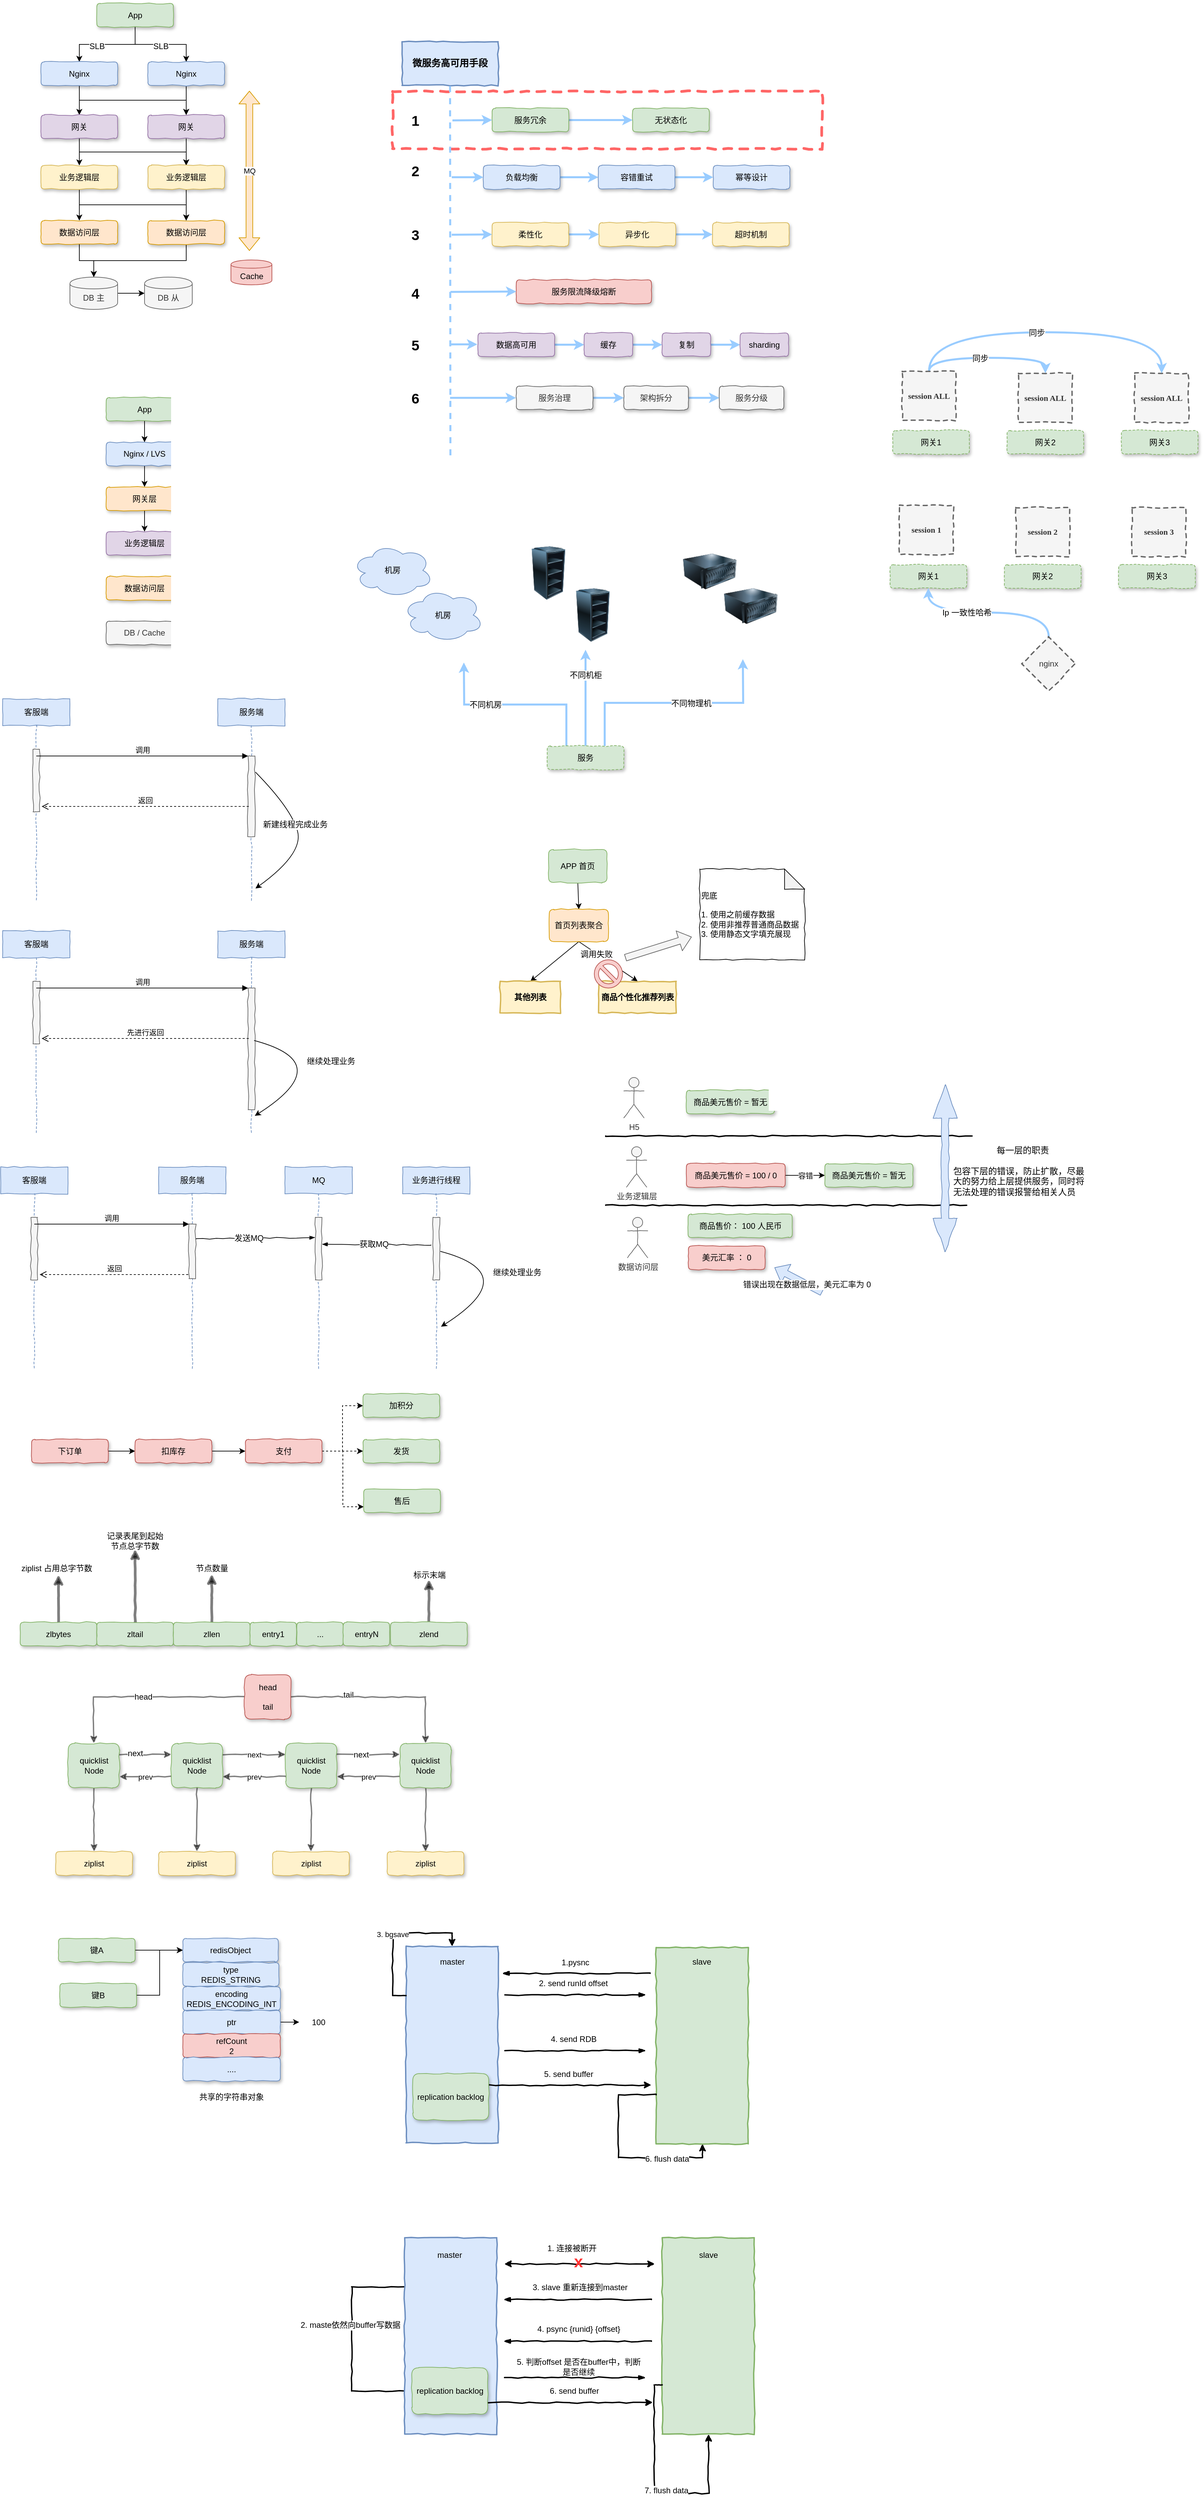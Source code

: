 <mxfile version="10.8.4" type="github"><diagram id="9MzaHd7Rf5EmqwmCaSLp" name="ÃÂÃÂÃÂÃÂ§ÃÂÃÂÃÂÃÂ¬ÃÂÃÂÃÂÃÂ¬ 1 ÃÂÃÂÃÂÃÂ©ÃÂÃÂÃÂÃÂ¡ÃÂÃÂÃÂÃÂµ"><mxGraphModel dx="899" dy="575" grid="0" gridSize="10" guides="1" tooltips="1" connect="1" arrows="1" fold="1" page="1" pageScale="1" pageWidth="10000" pageHeight="10000" math="0" shadow="0"><root><mxCell id="0"/><mxCell id="1" parent="0"/><mxCell id="vuu-zCxJf1RxTGrYEHan-46" value="" style="html=1;whiteSpace=wrap;comic=1;strokeWidth=4;fontFamily=Comic Sans MS;fontStyle=1;strokeColor=#FF6666;dashed=1;" parent="1" vertex="1"><mxGeometry x="699" y="312" width="639" height="85" as="geometry"/></mxCell><mxCell id="hoTQpN1Qv3qKQoS7OUCN-4" style="edgeStyle=orthogonalEdgeStyle;rounded=0;orthogonalLoop=1;jettySize=auto;html=1;exitX=0.5;exitY=1;exitDx=0;exitDy=0;" parent="1" source="hoTQpN1Qv3qKQoS7OUCN-1" target="hoTQpN1Qv3qKQoS7OUCN-2" edge="1"><mxGeometry relative="1" as="geometry"/></mxCell><mxCell id="hoTQpN1Qv3qKQoS7OUCN-6" value="SLB" style="text;html=1;resizable=0;points=[];align=center;verticalAlign=middle;labelBackgroundColor=#ffffff;" parent="hoTQpN1Qv3qKQoS7OUCN-4" vertex="1" connectable="0"><mxGeometry x="0.23" y="3" relative="1" as="geometry"><mxPoint as="offset"/></mxGeometry></mxCell><mxCell id="hoTQpN1Qv3qKQoS7OUCN-5" style="edgeStyle=orthogonalEdgeStyle;rounded=0;orthogonalLoop=1;jettySize=auto;html=1;exitX=0.5;exitY=1;exitDx=0;exitDy=0;" parent="1" source="hoTQpN1Qv3qKQoS7OUCN-1" target="hoTQpN1Qv3qKQoS7OUCN-3" edge="1"><mxGeometry relative="1" as="geometry"/></mxCell><mxCell id="hoTQpN1Qv3qKQoS7OUCN-7" value="SLB" style="text;html=1;resizable=0;points=[];align=center;verticalAlign=middle;labelBackgroundColor=#ffffff;" parent="hoTQpN1Qv3qKQoS7OUCN-5" vertex="1" connectable="0"><mxGeometry y="-3" relative="1" as="geometry"><mxPoint as="offset"/></mxGeometry></mxCell><mxCell id="hoTQpN1Qv3qKQoS7OUCN-1" value="App" style="rounded=1;whiteSpace=wrap;html=1;shadow=1;comic=1;fillColor=#d5e8d4;strokeColor=#82b366;" parent="1" vertex="1"><mxGeometry x="259" y="181" width="114" height="35" as="geometry"/></mxCell><mxCell id="hoTQpN1Qv3qKQoS7OUCN-10" style="edgeStyle=orthogonalEdgeStyle;rounded=0;orthogonalLoop=1;jettySize=auto;html=1;exitX=0.5;exitY=1;exitDx=0;exitDy=0;entryX=0.5;entryY=0;entryDx=0;entryDy=0;" parent="1" source="hoTQpN1Qv3qKQoS7OUCN-2" target="hoTQpN1Qv3qKQoS7OUCN-8" edge="1"><mxGeometry relative="1" as="geometry"/></mxCell><mxCell id="hoTQpN1Qv3qKQoS7OUCN-11" style="edgeStyle=orthogonalEdgeStyle;rounded=0;orthogonalLoop=1;jettySize=auto;html=1;exitX=0.5;exitY=1;exitDx=0;exitDy=0;entryX=0.5;entryY=0;entryDx=0;entryDy=0;" parent="1" source="hoTQpN1Qv3qKQoS7OUCN-2" target="hoTQpN1Qv3qKQoS7OUCN-9" edge="1"><mxGeometry relative="1" as="geometry"/></mxCell><mxCell id="hoTQpN1Qv3qKQoS7OUCN-2" value="Nginx" style="rounded=1;whiteSpace=wrap;html=1;shadow=1;comic=1;fillColor=#dae8fc;strokeColor=#6c8ebf;" parent="1" vertex="1"><mxGeometry x="176" y="268" width="114" height="35" as="geometry"/></mxCell><mxCell id="hoTQpN1Qv3qKQoS7OUCN-12" style="edgeStyle=orthogonalEdgeStyle;rounded=0;orthogonalLoop=1;jettySize=auto;html=1;exitX=0.5;exitY=1;exitDx=0;exitDy=0;entryX=0.5;entryY=0;entryDx=0;entryDy=0;" parent="1" source="hoTQpN1Qv3qKQoS7OUCN-3" target="hoTQpN1Qv3qKQoS7OUCN-9" edge="1"><mxGeometry relative="1" as="geometry"/></mxCell><mxCell id="hoTQpN1Qv3qKQoS7OUCN-3" value="Nginx" style="rounded=1;whiteSpace=wrap;html=1;shadow=1;comic=1;fillColor=#dae8fc;strokeColor=#6c8ebf;" parent="1" vertex="1"><mxGeometry x="335" y="268" width="114" height="35" as="geometry"/></mxCell><mxCell id="hoTQpN1Qv3qKQoS7OUCN-15" style="edgeStyle=orthogonalEdgeStyle;rounded=0;orthogonalLoop=1;jettySize=auto;html=1;exitX=0.5;exitY=1;exitDx=0;exitDy=0;entryX=0.5;entryY=0;entryDx=0;entryDy=0;" parent="1" source="hoTQpN1Qv3qKQoS7OUCN-8" target="hoTQpN1Qv3qKQoS7OUCN-13" edge="1"><mxGeometry relative="1" as="geometry"/></mxCell><mxCell id="hoTQpN1Qv3qKQoS7OUCN-25" style="edgeStyle=orthogonalEdgeStyle;rounded=0;orthogonalLoop=1;jettySize=auto;html=1;exitX=0.5;exitY=1;exitDx=0;exitDy=0;" parent="1" source="hoTQpN1Qv3qKQoS7OUCN-8" target="hoTQpN1Qv3qKQoS7OUCN-14" edge="1"><mxGeometry relative="1" as="geometry"/></mxCell><mxCell id="hoTQpN1Qv3qKQoS7OUCN-8" value="网关" style="rounded=1;whiteSpace=wrap;html=1;shadow=1;comic=1;fillColor=#e1d5e7;strokeColor=#9673a6;" parent="1" vertex="1"><mxGeometry x="176" y="347" width="114" height="35" as="geometry"/></mxCell><mxCell id="hoTQpN1Qv3qKQoS7OUCN-16" style="edgeStyle=orthogonalEdgeStyle;rounded=0;orthogonalLoop=1;jettySize=auto;html=1;exitX=0.5;exitY=1;exitDx=0;exitDy=0;" parent="1" source="hoTQpN1Qv3qKQoS7OUCN-9" target="hoTQpN1Qv3qKQoS7OUCN-14" edge="1"><mxGeometry relative="1" as="geometry"/></mxCell><mxCell id="hoTQpN1Qv3qKQoS7OUCN-9" value="网关" style="rounded=1;whiteSpace=wrap;html=1;shadow=1;comic=1;fillColor=#e1d5e7;strokeColor=#9673a6;" parent="1" vertex="1"><mxGeometry x="335" y="347" width="114" height="35" as="geometry"/></mxCell><mxCell id="hoTQpN1Qv3qKQoS7OUCN-22" style="edgeStyle=orthogonalEdgeStyle;rounded=0;orthogonalLoop=1;jettySize=auto;html=1;exitX=0.5;exitY=1;exitDx=0;exitDy=0;entryX=0.5;entryY=0;entryDx=0;entryDy=0;" parent="1" source="hoTQpN1Qv3qKQoS7OUCN-13" target="hoTQpN1Qv3qKQoS7OUCN-20" edge="1"><mxGeometry relative="1" as="geometry"/></mxCell><mxCell id="hoTQpN1Qv3qKQoS7OUCN-24" style="edgeStyle=orthogonalEdgeStyle;rounded=0;orthogonalLoop=1;jettySize=auto;html=1;exitX=0.5;exitY=1;exitDx=0;exitDy=0;entryX=0.5;entryY=0;entryDx=0;entryDy=0;" parent="1" source="hoTQpN1Qv3qKQoS7OUCN-13" target="hoTQpN1Qv3qKQoS7OUCN-21" edge="1"><mxGeometry relative="1" as="geometry"/></mxCell><mxCell id="hoTQpN1Qv3qKQoS7OUCN-13" value="业务逻辑层" style="rounded=1;whiteSpace=wrap;html=1;shadow=1;comic=1;fillColor=#fff2cc;strokeColor=#d6b656;" parent="1" vertex="1"><mxGeometry x="176" y="422" width="114" height="35" as="geometry"/></mxCell><mxCell id="hoTQpN1Qv3qKQoS7OUCN-23" style="edgeStyle=orthogonalEdgeStyle;rounded=0;orthogonalLoop=1;jettySize=auto;html=1;exitX=0.5;exitY=1;exitDx=0;exitDy=0;entryX=0.5;entryY=0;entryDx=0;entryDy=0;" parent="1" source="hoTQpN1Qv3qKQoS7OUCN-14" target="hoTQpN1Qv3qKQoS7OUCN-21" edge="1"><mxGeometry relative="1" as="geometry"/></mxCell><mxCell id="hoTQpN1Qv3qKQoS7OUCN-14" value="业务逻辑层" style="rounded=1;whiteSpace=wrap;html=1;shadow=1;comic=1;fillColor=#fff2cc;strokeColor=#d6b656;" parent="1" vertex="1"><mxGeometry x="335" y="422" width="114" height="35" as="geometry"/></mxCell><mxCell id="hoTQpN1Qv3qKQoS7OUCN-40" style="edgeStyle=orthogonalEdgeStyle;rounded=0;orthogonalLoop=1;jettySize=auto;html=1;exitX=0.5;exitY=1;exitDx=0;exitDy=0;entryX=0.5;entryY=0;entryDx=0;entryDy=0;" parent="1" source="hoTQpN1Qv3qKQoS7OUCN-17" target="hoTQpN1Qv3qKQoS7OUCN-18" edge="1"><mxGeometry relative="1" as="geometry"/></mxCell><mxCell id="hoTQpN1Qv3qKQoS7OUCN-17" value="App" style="rounded=1;whiteSpace=wrap;html=1;shadow=1;comic=1;fillColor=#d5e8d4;strokeColor=#82b366;" parent="1" vertex="1"><mxGeometry x="273" y="767" width="114" height="35" as="geometry"/></mxCell><mxCell id="hoTQpN1Qv3qKQoS7OUCN-41" style="edgeStyle=orthogonalEdgeStyle;rounded=0;orthogonalLoop=1;jettySize=auto;html=1;exitX=0.5;exitY=1;exitDx=0;exitDy=0;entryX=0.5;entryY=0;entryDx=0;entryDy=0;" parent="1" source="hoTQpN1Qv3qKQoS7OUCN-18" target="hoTQpN1Qv3qKQoS7OUCN-19" edge="1"><mxGeometry relative="1" as="geometry"/></mxCell><mxCell id="hoTQpN1Qv3qKQoS7OUCN-18" value="Nginx / LVS" style="rounded=1;whiteSpace=wrap;html=1;shadow=1;comic=1;fillColor=#dae8fc;strokeColor=#6c8ebf;" parent="1" vertex="1"><mxGeometry x="273" y="833.5" width="114" height="35" as="geometry"/></mxCell><mxCell id="hoTQpN1Qv3qKQoS7OUCN-42" style="edgeStyle=orthogonalEdgeStyle;rounded=0;orthogonalLoop=1;jettySize=auto;html=1;exitX=0.5;exitY=1;exitDx=0;exitDy=0;entryX=0.5;entryY=0;entryDx=0;entryDy=0;" parent="1" source="hoTQpN1Qv3qKQoS7OUCN-19" target="hoTQpN1Qv3qKQoS7OUCN-37" edge="1"><mxGeometry relative="1" as="geometry"/></mxCell><mxCell id="hoTQpN1Qv3qKQoS7OUCN-19" value="网关层" style="rounded=1;whiteSpace=wrap;html=1;shadow=1;comic=1;fillColor=#ffe6cc;strokeColor=#d79b00;" parent="1" vertex="1"><mxGeometry x="273" y="900" width="114" height="35" as="geometry"/></mxCell><mxCell id="hoTQpN1Qv3qKQoS7OUCN-29" style="edgeStyle=orthogonalEdgeStyle;rounded=0;orthogonalLoop=1;jettySize=auto;html=1;exitX=0.5;exitY=1;exitDx=0;exitDy=0;entryX=0.5;entryY=0;entryDx=0;entryDy=0;" parent="1" source="hoTQpN1Qv3qKQoS7OUCN-20" target="hoTQpN1Qv3qKQoS7OUCN-26" edge="1"><mxGeometry relative="1" as="geometry"/></mxCell><mxCell id="hoTQpN1Qv3qKQoS7OUCN-20" value="数据访问层" style="rounded=1;whiteSpace=wrap;html=1;shadow=1;comic=1;fillColor=#ffe6cc;strokeColor=#d79b00;" parent="1" vertex="1"><mxGeometry x="176" y="504" width="114" height="35" as="geometry"/></mxCell><mxCell id="hoTQpN1Qv3qKQoS7OUCN-30" style="edgeStyle=orthogonalEdgeStyle;rounded=0;orthogonalLoop=1;jettySize=auto;html=1;exitX=0.5;exitY=1;exitDx=0;exitDy=0;entryX=0.5;entryY=0;entryDx=0;entryDy=0;" parent="1" source="hoTQpN1Qv3qKQoS7OUCN-21" target="hoTQpN1Qv3qKQoS7OUCN-26" edge="1"><mxGeometry relative="1" as="geometry"/></mxCell><mxCell id="hoTQpN1Qv3qKQoS7OUCN-21" value="数据访问层" style="rounded=1;whiteSpace=wrap;html=1;shadow=1;comic=1;fillColor=#ffe6cc;strokeColor=#d79b00;" parent="1" vertex="1"><mxGeometry x="335" y="504" width="114" height="35" as="geometry"/></mxCell><mxCell id="hoTQpN1Qv3qKQoS7OUCN-28" style="edgeStyle=orthogonalEdgeStyle;rounded=0;orthogonalLoop=1;jettySize=auto;html=1;exitX=1;exitY=0.5;exitDx=0;exitDy=0;entryX=0;entryY=0.5;entryDx=0;entryDy=0;" parent="1" source="hoTQpN1Qv3qKQoS7OUCN-26" target="hoTQpN1Qv3qKQoS7OUCN-27" edge="1"><mxGeometry relative="1" as="geometry"/></mxCell><mxCell id="hoTQpN1Qv3qKQoS7OUCN-26" value="DB 主" style="shape=cylinder;whiteSpace=wrap;html=1;boundedLbl=1;backgroundOutline=1;fillColor=#f5f5f5;strokeColor=#666666;fontColor=#333333;" parent="1" vertex="1"><mxGeometry x="219" y="588" width="71" height="48" as="geometry"/></mxCell><mxCell id="hoTQpN1Qv3qKQoS7OUCN-27" value="DB 从" style="shape=cylinder;whiteSpace=wrap;html=1;boundedLbl=1;backgroundOutline=1;fillColor=#f5f5f5;strokeColor=#666666;fontColor=#333333;" parent="1" vertex="1"><mxGeometry x="330" y="588" width="71" height="48" as="geometry"/></mxCell><mxCell id="hoTQpN1Qv3qKQoS7OUCN-33" value="Cache" style="shape=cylinder;whiteSpace=wrap;html=1;boundedLbl=1;backgroundOutline=1;fillColor=#f8cecc;strokeColor=#b85450;" parent="1" vertex="1"><mxGeometry x="458.5" y="562.5" width="61" height="37" as="geometry"/></mxCell><mxCell id="hoTQpN1Qv3qKQoS7OUCN-34" value="MQ" style="shape=flexArrow;endArrow=classic;startArrow=classic;html=1;fillColor=#ffe6cc;strokeColor=#d79b00;" parent="1" edge="1"><mxGeometry width="50" height="50" relative="1" as="geometry"><mxPoint x="486" y="549" as="sourcePoint"/><mxPoint x="486" y="311" as="targetPoint"/></mxGeometry></mxCell><mxCell id="hoTQpN1Qv3qKQoS7OUCN-37" value="业务逻辑层" style="rounded=1;whiteSpace=wrap;html=1;shadow=1;comic=1;fillColor=#e1d5e7;strokeColor=#9673a6;" parent="1" vertex="1"><mxGeometry x="273" y="966.5" width="114" height="35" as="geometry"/></mxCell><mxCell id="hoTQpN1Qv3qKQoS7OUCN-38" value="数据访问层" style="rounded=1;whiteSpace=wrap;html=1;shadow=1;comic=1;fillColor=#ffe6cc;strokeColor=#d79b00;" parent="1" vertex="1"><mxGeometry x="273" y="1033" width="114" height="35" as="geometry"/></mxCell><mxCell id="hoTQpN1Qv3qKQoS7OUCN-39" value="DB / Cache" style="rounded=1;whiteSpace=wrap;html=1;shadow=1;comic=1;fillColor=#f5f5f5;strokeColor=#666666;fontColor=#333333;" parent="1" vertex="1"><mxGeometry x="273" y="1099.5" width="114" height="35" as="geometry"/></mxCell><mxCell id="vuu-zCxJf1RxTGrYEHan-1" value="&lt;font style=&quot;font-size: 14px&quot;&gt;微服务高可用手段&lt;/font&gt;" style="html=1;whiteSpace=wrap;comic=1;strokeWidth=2;fontFamily=Comic Sans MS;fontStyle=1;fillColor=#dae8fc;strokeColor=#6c8ebf;" parent="1" vertex="1"><mxGeometry x="713" y="238" width="143" height="65" as="geometry"/></mxCell><mxCell id="vuu-zCxJf1RxTGrYEHan-2" value="" style="endArrow=none;dashed=1;html=1;entryX=0.5;entryY=1;entryDx=0;entryDy=0;strokeColor=#99CCFF;strokeWidth=3;" parent="1" target="vuu-zCxJf1RxTGrYEHan-1" edge="1"><mxGeometry width="50" height="50" relative="1" as="geometry"><mxPoint x="785" y="853" as="sourcePoint"/><mxPoint x="870" y="451" as="targetPoint"/></mxGeometry></mxCell><mxCell id="vuu-zCxJf1RxTGrYEHan-6" style="edgeStyle=orthogonalEdgeStyle;rounded=0;orthogonalLoop=1;jettySize=auto;html=1;exitX=1;exitY=0.5;exitDx=0;exitDy=0;entryX=0;entryY=0.5;entryDx=0;entryDy=0;strokeColor=#99CCFF;strokeWidth=3;" parent="1" source="vuu-zCxJf1RxTGrYEHan-3" target="vuu-zCxJf1RxTGrYEHan-5" edge="1"><mxGeometry relative="1" as="geometry"/></mxCell><mxCell id="vuu-zCxJf1RxTGrYEHan-3" value="服务冗余" style="rounded=1;whiteSpace=wrap;html=1;shadow=1;comic=1;fillColor=#d5e8d4;strokeColor=#82b366;" parent="1" vertex="1"><mxGeometry x="847" y="337" width="114" height="35" as="geometry"/></mxCell><mxCell id="vuu-zCxJf1RxTGrYEHan-4" value="" style="endArrow=classic;html=1;strokeColor=#99CCFF;strokeWidth=3;entryX=0;entryY=0.5;entryDx=0;entryDy=0;" parent="1" target="vuu-zCxJf1RxTGrYEHan-3" edge="1"><mxGeometry width="50" height="50" relative="1" as="geometry"><mxPoint x="788" y="355" as="sourcePoint"/><mxPoint x="719" y="344" as="targetPoint"/></mxGeometry></mxCell><mxCell id="vuu-zCxJf1RxTGrYEHan-5" value="无状态化" style="rounded=1;whiteSpace=wrap;html=1;shadow=1;comic=1;fillColor=#d5e8d4;strokeColor=#82b366;" parent="1" vertex="1"><mxGeometry x="1056" y="337" width="114" height="35" as="geometry"/></mxCell><mxCell id="vuu-zCxJf1RxTGrYEHan-41" style="edgeStyle=orthogonalEdgeStyle;rounded=0;orthogonalLoop=1;jettySize=auto;html=1;exitX=1;exitY=0.5;exitDx=0;exitDy=0;entryX=0;entryY=0.5;entryDx=0;entryDy=0;strokeColor=#99CCFF;strokeWidth=3;" parent="1" source="vuu-zCxJf1RxTGrYEHan-7" target="vuu-zCxJf1RxTGrYEHan-40" edge="1"><mxGeometry relative="1" as="geometry"/></mxCell><mxCell id="vuu-zCxJf1RxTGrYEHan-7" value="负载均衡" style="rounded=1;whiteSpace=wrap;html=1;shadow=1;comic=1;fillColor=#dae8fc;strokeColor=#6c8ebf;" parent="1" vertex="1"><mxGeometry x="834" y="422" width="114" height="35" as="geometry"/></mxCell><mxCell id="vuu-zCxJf1RxTGrYEHan-8" value="" style="endArrow=classic;html=1;strokeColor=#99CCFF;strokeWidth=3;entryX=0;entryY=0.5;entryDx=0;entryDy=0;" parent="1" target="vuu-zCxJf1RxTGrYEHan-7" edge="1"><mxGeometry width="50" height="50" relative="1" as="geometry"><mxPoint x="787" y="439.5" as="sourcePoint"/><mxPoint x="846" y="439.5" as="targetPoint"/></mxGeometry></mxCell><mxCell id="vuu-zCxJf1RxTGrYEHan-9" value="幂等设计" style="rounded=1;whiteSpace=wrap;html=1;shadow=1;comic=1;fillColor=#dae8fc;strokeColor=#6c8ebf;" parent="1" vertex="1"><mxGeometry x="1176" y="422" width="114" height="35" as="geometry"/></mxCell><mxCell id="vuu-zCxJf1RxTGrYEHan-15" style="edgeStyle=orthogonalEdgeStyle;rounded=0;orthogonalLoop=1;jettySize=auto;html=1;exitX=1;exitY=0.5;exitDx=0;exitDy=0;entryX=0;entryY=0.5;entryDx=0;entryDy=0;strokeColor=#99CCFF;strokeWidth=3;" parent="1" source="vuu-zCxJf1RxTGrYEHan-11" target="vuu-zCxJf1RxTGrYEHan-13" edge="1"><mxGeometry relative="1" as="geometry"/></mxCell><mxCell id="vuu-zCxJf1RxTGrYEHan-11" value="柔性化" style="rounded=1;whiteSpace=wrap;html=1;shadow=1;comic=1;fillColor=#fff2cc;strokeColor=#d6b656;" parent="1" vertex="1"><mxGeometry x="847" y="507" width="114" height="35" as="geometry"/></mxCell><mxCell id="vuu-zCxJf1RxTGrYEHan-12" value="" style="endArrow=classic;html=1;strokeColor=#99CCFF;strokeWidth=3;entryX=0;entryY=0.5;entryDx=0;entryDy=0;" parent="1" target="vuu-zCxJf1RxTGrYEHan-11" edge="1"><mxGeometry width="50" height="50" relative="1" as="geometry"><mxPoint x="787" y="525" as="sourcePoint"/><mxPoint x="914" y="450" as="targetPoint"/></mxGeometry></mxCell><mxCell id="vuu-zCxJf1RxTGrYEHan-16" style="edgeStyle=orthogonalEdgeStyle;rounded=0;orthogonalLoop=1;jettySize=auto;html=1;exitX=1;exitY=0.5;exitDx=0;exitDy=0;strokeColor=#99CCFF;strokeWidth=3;" parent="1" source="vuu-zCxJf1RxTGrYEHan-13" target="vuu-zCxJf1RxTGrYEHan-14" edge="1"><mxGeometry relative="1" as="geometry"/></mxCell><mxCell id="vuu-zCxJf1RxTGrYEHan-13" value="异步化" style="rounded=1;whiteSpace=wrap;html=1;shadow=1;comic=1;fillColor=#fff2cc;strokeColor=#d6b656;" parent="1" vertex="1"><mxGeometry x="1006" y="507" width="114" height="35" as="geometry"/></mxCell><mxCell id="vuu-zCxJf1RxTGrYEHan-14" value="超时机制" style="rounded=1;whiteSpace=wrap;html=1;shadow=1;comic=1;fillColor=#fff2cc;strokeColor=#d6b656;" parent="1" vertex="1"><mxGeometry x="1175" y="507" width="114" height="35" as="geometry"/></mxCell><mxCell id="vuu-zCxJf1RxTGrYEHan-17" value="服务限流降级熔断" style="rounded=1;whiteSpace=wrap;html=1;shadow=1;comic=1;fillColor=#f8cecc;strokeColor=#b85450;" parent="1" vertex="1"><mxGeometry x="883" y="592" width="201" height="35" as="geometry"/></mxCell><mxCell id="vuu-zCxJf1RxTGrYEHan-18" value="" style="endArrow=classic;html=1;strokeColor=#99CCFF;strokeWidth=3;entryX=0;entryY=0.5;entryDx=0;entryDy=0;" parent="1" target="vuu-zCxJf1RxTGrYEHan-17" edge="1"><mxGeometry width="50" height="50" relative="1" as="geometry"><mxPoint x="785" y="610" as="sourcePoint"/><mxPoint x="844.5" y="612" as="targetPoint"/></mxGeometry></mxCell><mxCell id="vuu-zCxJf1RxTGrYEHan-24" style="edgeStyle=orthogonalEdgeStyle;rounded=0;orthogonalLoop=1;jettySize=auto;html=1;exitX=1;exitY=0.5;exitDx=0;exitDy=0;entryX=0;entryY=0.5;entryDx=0;entryDy=0;strokeColor=#99CCFF;strokeWidth=3;" parent="1" source="vuu-zCxJf1RxTGrYEHan-19" target="vuu-zCxJf1RxTGrYEHan-21" edge="1"><mxGeometry relative="1" as="geometry"/></mxCell><mxCell id="vuu-zCxJf1RxTGrYEHan-19" value="数据高可用" style="rounded=1;whiteSpace=wrap;html=1;shadow=1;comic=1;fillColor=#e1d5e7;strokeColor=#9673a6;" parent="1" vertex="1"><mxGeometry x="826" y="671" width="114" height="35" as="geometry"/></mxCell><mxCell id="vuu-zCxJf1RxTGrYEHan-20" value="" style="endArrow=classic;html=1;strokeColor=#99CCFF;strokeWidth=3;" parent="1" edge="1"><mxGeometry width="50" height="50" relative="1" as="geometry"><mxPoint x="784.5" y="688" as="sourcePoint"/><mxPoint x="825" y="688" as="targetPoint"/></mxGeometry></mxCell><mxCell id="vuu-zCxJf1RxTGrYEHan-25" style="edgeStyle=orthogonalEdgeStyle;rounded=0;orthogonalLoop=1;jettySize=auto;html=1;exitX=1;exitY=0.5;exitDx=0;exitDy=0;entryX=0;entryY=0.5;entryDx=0;entryDy=0;strokeColor=#99CCFF;strokeWidth=3;" parent="1" source="vuu-zCxJf1RxTGrYEHan-21" target="vuu-zCxJf1RxTGrYEHan-22" edge="1"><mxGeometry relative="1" as="geometry"/></mxCell><mxCell id="vuu-zCxJf1RxTGrYEHan-21" value="缓存" style="rounded=1;whiteSpace=wrap;html=1;shadow=1;comic=1;fillColor=#e1d5e7;strokeColor=#9673a6;" parent="1" vertex="1"><mxGeometry x="984" y="671" width="72" height="35" as="geometry"/></mxCell><mxCell id="vuu-zCxJf1RxTGrYEHan-26" style="edgeStyle=orthogonalEdgeStyle;rounded=0;orthogonalLoop=1;jettySize=auto;html=1;exitX=1;exitY=0.5;exitDx=0;exitDy=0;entryX=0;entryY=0.5;entryDx=0;entryDy=0;strokeColor=#99CCFF;strokeWidth=3;" parent="1" source="vuu-zCxJf1RxTGrYEHan-22" target="vuu-zCxJf1RxTGrYEHan-23" edge="1"><mxGeometry relative="1" as="geometry"/></mxCell><mxCell id="vuu-zCxJf1RxTGrYEHan-22" value="复制" style="rounded=1;whiteSpace=wrap;html=1;shadow=1;comic=1;fillColor=#e1d5e7;strokeColor=#9673a6;" parent="1" vertex="1"><mxGeometry x="1100" y="671" width="72" height="35" as="geometry"/></mxCell><mxCell id="vuu-zCxJf1RxTGrYEHan-23" value="sharding" style="rounded=1;whiteSpace=wrap;html=1;shadow=1;comic=1;fillColor=#e1d5e7;strokeColor=#9673a6;" parent="1" vertex="1"><mxGeometry x="1216" y="671" width="72" height="35" as="geometry"/></mxCell><mxCell id="vuu-zCxJf1RxTGrYEHan-31" style="edgeStyle=orthogonalEdgeStyle;rounded=0;orthogonalLoop=1;jettySize=auto;html=1;exitX=1;exitY=0.5;exitDx=0;exitDy=0;entryX=0;entryY=0.5;entryDx=0;entryDy=0;strokeColor=#99CCFF;strokeWidth=3;" parent="1" source="vuu-zCxJf1RxTGrYEHan-27" target="vuu-zCxJf1RxTGrYEHan-28" edge="1"><mxGeometry relative="1" as="geometry"/></mxCell><mxCell id="vuu-zCxJf1RxTGrYEHan-27" value="服务治理" style="rounded=1;whiteSpace=wrap;html=1;shadow=1;comic=1;fillColor=#f5f5f5;strokeColor=#666666;fontColor=#333333;" parent="1" vertex="1"><mxGeometry x="883" y="750" width="114" height="35" as="geometry"/></mxCell><mxCell id="vuu-zCxJf1RxTGrYEHan-32" style="edgeStyle=orthogonalEdgeStyle;rounded=0;orthogonalLoop=1;jettySize=auto;html=1;exitX=1;exitY=0.5;exitDx=0;exitDy=0;entryX=0;entryY=0.5;entryDx=0;entryDy=0;strokeColor=#99CCFF;strokeWidth=3;" parent="1" source="vuu-zCxJf1RxTGrYEHan-28" target="vuu-zCxJf1RxTGrYEHan-29" edge="1"><mxGeometry relative="1" as="geometry"/></mxCell><mxCell id="vuu-zCxJf1RxTGrYEHan-28" value="架构拆分" style="rounded=1;whiteSpace=wrap;html=1;shadow=1;comic=1;fillColor=#f5f5f5;strokeColor=#666666;fontColor=#333333;" parent="1" vertex="1"><mxGeometry x="1043" y="750" width="96" height="35" as="geometry"/></mxCell><mxCell id="vuu-zCxJf1RxTGrYEHan-29" value="服务分级" style="rounded=1;whiteSpace=wrap;html=1;shadow=1;comic=1;fillColor=#f5f5f5;strokeColor=#666666;fontColor=#333333;" parent="1" vertex="1"><mxGeometry x="1185" y="750" width="96" height="35" as="geometry"/></mxCell><mxCell id="vuu-zCxJf1RxTGrYEHan-30" value="" style="endArrow=classic;html=1;strokeColor=#99CCFF;strokeWidth=3;entryX=0;entryY=0.5;entryDx=0;entryDy=0;" parent="1" edge="1"><mxGeometry width="50" height="50" relative="1" as="geometry"><mxPoint x="784.5" y="767.5" as="sourcePoint"/><mxPoint x="882.5" y="767.5" as="targetPoint"/></mxGeometry></mxCell><mxCell id="vuu-zCxJf1RxTGrYEHan-34" value="&lt;font size=&quot;1&quot;&gt;&lt;b style=&quot;font-size: 21px&quot;&gt;1&lt;/b&gt;&lt;/font&gt;" style="text;html=1;strokeColor=none;fillColor=none;align=center;verticalAlign=middle;whiteSpace=wrap;rounded=0;" parent="1" vertex="1"><mxGeometry x="713" y="345" width="40" height="20" as="geometry"/></mxCell><mxCell id="vuu-zCxJf1RxTGrYEHan-35" value="&lt;font size=&quot;1&quot;&gt;&lt;b style=&quot;font-size: 21px&quot;&gt;2&lt;/b&gt;&lt;/font&gt;" style="text;html=1;strokeColor=none;fillColor=none;align=center;verticalAlign=middle;whiteSpace=wrap;rounded=0;" parent="1" vertex="1"><mxGeometry x="713" y="419.5" width="40" height="20" as="geometry"/></mxCell><mxCell id="vuu-zCxJf1RxTGrYEHan-36" value="&lt;font size=&quot;1&quot;&gt;&lt;b style=&quot;font-size: 21px&quot;&gt;3&lt;/b&gt;&lt;/font&gt;" style="text;html=1;strokeColor=none;fillColor=none;align=center;verticalAlign=middle;whiteSpace=wrap;rounded=0;" parent="1" vertex="1"><mxGeometry x="713" y="514.5" width="40" height="20" as="geometry"/></mxCell><mxCell id="vuu-zCxJf1RxTGrYEHan-37" value="&lt;font size=&quot;1&quot;&gt;&lt;b style=&quot;font-size: 21px&quot;&gt;4&lt;/b&gt;&lt;/font&gt;" style="text;html=1;strokeColor=none;fillColor=none;align=center;verticalAlign=middle;whiteSpace=wrap;rounded=0;" parent="1" vertex="1"><mxGeometry x="713" y="602" width="40" height="20" as="geometry"/></mxCell><mxCell id="vuu-zCxJf1RxTGrYEHan-38" value="&lt;font size=&quot;1&quot;&gt;&lt;b style=&quot;font-size: 21px&quot;&gt;5&lt;/b&gt;&lt;/font&gt;" style="text;html=1;strokeColor=none;fillColor=none;align=center;verticalAlign=middle;whiteSpace=wrap;rounded=0;" parent="1" vertex="1"><mxGeometry x="713" y="678.5" width="40" height="20" as="geometry"/></mxCell><mxCell id="vuu-zCxJf1RxTGrYEHan-39" value="&lt;font size=&quot;1&quot;&gt;&lt;b style=&quot;font-size: 21px&quot;&gt;6&lt;/b&gt;&lt;/font&gt;" style="text;html=1;strokeColor=none;fillColor=none;align=center;verticalAlign=middle;whiteSpace=wrap;rounded=0;" parent="1" vertex="1"><mxGeometry x="713" y="757.5" width="40" height="20" as="geometry"/></mxCell><mxCell id="vuu-zCxJf1RxTGrYEHan-42" style="edgeStyle=orthogonalEdgeStyle;rounded=0;orthogonalLoop=1;jettySize=auto;html=1;exitX=1;exitY=0.5;exitDx=0;exitDy=0;entryX=0;entryY=0.5;entryDx=0;entryDy=0;strokeColor=#99CCFF;strokeWidth=3;" parent="1" source="vuu-zCxJf1RxTGrYEHan-40" target="vuu-zCxJf1RxTGrYEHan-9" edge="1"><mxGeometry relative="1" as="geometry"/></mxCell><mxCell id="vuu-zCxJf1RxTGrYEHan-40" value="容错重试" style="rounded=1;whiteSpace=wrap;html=1;shadow=1;comic=1;fillColor=#dae8fc;strokeColor=#6c8ebf;" parent="1" vertex="1"><mxGeometry x="1005" y="422" width="114" height="35" as="geometry"/></mxCell><mxCell id="vuu-zCxJf1RxTGrYEHan-43" value="机房" style="ellipse;shape=cloud;whiteSpace=wrap;html=1;fillColor=#dae8fc;strokeColor=#6c8ebf;" parent="1" vertex="1"><mxGeometry x="639" y="984" width="120" height="80" as="geometry"/></mxCell><mxCell id="vuu-zCxJf1RxTGrYEHan-44" value="" style="image;html=1;labelBackgroundColor=#ffffff;image=img/lib/clip_art/computers/Server_Rack_Empty_128x128.png" parent="1" vertex="1"><mxGeometry x="891" y="988" width="80" height="80" as="geometry"/></mxCell><mxCell id="vuu-zCxJf1RxTGrYEHan-47" value="机房" style="ellipse;shape=cloud;whiteSpace=wrap;html=1;fillColor=#dae8fc;strokeColor=#6c8ebf;" parent="1" vertex="1"><mxGeometry x="714" y="1050.5" width="120" height="80" as="geometry"/></mxCell><mxCell id="vuu-zCxJf1RxTGrYEHan-48" value="" style="image;html=1;labelBackgroundColor=#ffffff;image=img/lib/clip_art/computers/Server_Rack_Empty_128x128.png" parent="1" vertex="1"><mxGeometry x="957" y="1050.5" width="80" height="80" as="geometry"/></mxCell><mxCell id="vuu-zCxJf1RxTGrYEHan-49" value="" style="image;html=1;labelBackgroundColor=#ffffff;image=img/lib/clip_art/computers/Server_128x128.png;dashed=1;strokeColor=#FF6666;strokeWidth=4;" parent="1" vertex="1"><mxGeometry x="1131" y="985.5" width="80" height="80" as="geometry"/></mxCell><mxCell id="vuu-zCxJf1RxTGrYEHan-50" value="" style="image;html=1;labelBackgroundColor=#ffffff;image=img/lib/clip_art/computers/Server_128x128.png;dashed=1;strokeColor=#FF6666;strokeWidth=4;" parent="1" vertex="1"><mxGeometry x="1192" y="1037" width="80" height="80" as="geometry"/></mxCell><mxCell id="vuu-zCxJf1RxTGrYEHan-52" style="edgeStyle=orthogonalEdgeStyle;rounded=0;orthogonalLoop=1;jettySize=auto;html=1;exitX=0.25;exitY=0;exitDx=0;exitDy=0;strokeColor=#99CCFF;strokeWidth=3;" parent="1" source="vuu-zCxJf1RxTGrYEHan-51" edge="1"><mxGeometry relative="1" as="geometry"><mxPoint x="805" y="1161" as="targetPoint"/></mxGeometry></mxCell><mxCell id="vuu-zCxJf1RxTGrYEHan-55" value="不同机房" style="text;html=1;resizable=0;points=[];align=center;verticalAlign=middle;labelBackgroundColor=#ffffff;" parent="vuu-zCxJf1RxTGrYEHan-52" vertex="1" connectable="0"><mxGeometry x="0.321" relative="1" as="geometry"><mxPoint as="offset"/></mxGeometry></mxCell><mxCell id="vuu-zCxJf1RxTGrYEHan-53" style="edgeStyle=orthogonalEdgeStyle;rounded=0;orthogonalLoop=1;jettySize=auto;html=1;exitX=0.5;exitY=0;exitDx=0;exitDy=0;strokeColor=#99CCFF;strokeWidth=3;" parent="1" source="vuu-zCxJf1RxTGrYEHan-51" edge="1"><mxGeometry relative="1" as="geometry"><mxPoint x="986" y="1142" as="targetPoint"/></mxGeometry></mxCell><mxCell id="vuu-zCxJf1RxTGrYEHan-56" value="不同机柜" style="text;html=1;resizable=0;points=[];align=center;verticalAlign=middle;labelBackgroundColor=#ffffff;" parent="vuu-zCxJf1RxTGrYEHan-53" vertex="1" connectable="0"><mxGeometry x="0.469" y="1" relative="1" as="geometry"><mxPoint as="offset"/></mxGeometry></mxCell><mxCell id="vuu-zCxJf1RxTGrYEHan-54" style="edgeStyle=orthogonalEdgeStyle;rounded=0;orthogonalLoop=1;jettySize=auto;html=1;exitX=0.75;exitY=0;exitDx=0;exitDy=0;strokeColor=#99CCFF;strokeWidth=3;" parent="1" source="vuu-zCxJf1RxTGrYEHan-51" edge="1"><mxGeometry relative="1" as="geometry"><mxPoint x="1220" y="1156" as="targetPoint"/></mxGeometry></mxCell><mxCell id="vuu-zCxJf1RxTGrYEHan-57" value="不同物理机" style="text;html=1;resizable=0;points=[];align=center;verticalAlign=middle;labelBackgroundColor=#ffffff;" parent="vuu-zCxJf1RxTGrYEHan-54" vertex="1" connectable="0"><mxGeometry x="0.15" y="-1" relative="1" as="geometry"><mxPoint as="offset"/></mxGeometry></mxCell><mxCell id="vuu-zCxJf1RxTGrYEHan-51" value="服务" style="rounded=1;whiteSpace=wrap;html=1;shadow=1;comic=1;fillColor=#d5e8d4;strokeColor=#82b366;dashed=1;" parent="1" vertex="1"><mxGeometry x="929" y="1285" width="114" height="35" as="geometry"/></mxCell><mxCell id="vuu-zCxJf1RxTGrYEHan-58" value="网关1" style="rounded=1;whiteSpace=wrap;html=1;shadow=1;comic=1;fillColor=#d5e8d4;strokeColor=#82b366;dashed=1;" parent="1" vertex="1"><mxGeometry x="1443" y="816" width="114" height="35" as="geometry"/></mxCell><mxCell id="vuu-zCxJf1RxTGrYEHan-59" value="网关2" style="rounded=1;whiteSpace=wrap;html=1;shadow=1;comic=1;fillColor=#d5e8d4;strokeColor=#82b366;dashed=1;" parent="1" vertex="1"><mxGeometry x="1613" y="816" width="114" height="35" as="geometry"/></mxCell><mxCell id="vuu-zCxJf1RxTGrYEHan-60" value="网关3" style="rounded=1;whiteSpace=wrap;html=1;shadow=1;comic=1;fillColor=#d5e8d4;strokeColor=#82b366;dashed=1;" parent="1" vertex="1"><mxGeometry x="1783" y="816" width="114" height="35" as="geometry"/></mxCell><mxCell id="vuu-zCxJf1RxTGrYEHan-64" style="edgeStyle=orthogonalEdgeStyle;rounded=0;orthogonalLoop=1;jettySize=auto;html=1;exitX=0.5;exitY=0;exitDx=0;exitDy=0;entryX=0.5;entryY=0;entryDx=0;entryDy=0;strokeColor=#99CCFF;strokeWidth=3;curved=1;" parent="1" source="vuu-zCxJf1RxTGrYEHan-61" target="vuu-zCxJf1RxTGrYEHan-62" edge="1"><mxGeometry relative="1" as="geometry"/></mxCell><mxCell id="vuu-zCxJf1RxTGrYEHan-67" value="同步" style="text;html=1;resizable=0;points=[];align=center;verticalAlign=middle;labelBackgroundColor=#ffffff;" parent="vuu-zCxJf1RxTGrYEHan-64" vertex="1" connectable="0"><mxGeometry x="-0.111" y="-1" relative="1" as="geometry"><mxPoint as="offset"/></mxGeometry></mxCell><mxCell id="vuu-zCxJf1RxTGrYEHan-65" style="edgeStyle=orthogonalEdgeStyle;curved=1;rounded=0;orthogonalLoop=1;jettySize=auto;html=1;exitX=0.5;exitY=0;exitDx=0;exitDy=0;entryX=0.5;entryY=0;entryDx=0;entryDy=0;strokeColor=#99CCFF;strokeWidth=3;" parent="1" source="vuu-zCxJf1RxTGrYEHan-61" target="vuu-zCxJf1RxTGrYEHan-63" edge="1"><mxGeometry relative="1" as="geometry"><Array as="points"><mxPoint x="1497" y="670"/><mxPoint x="1843" y="670"/></Array></mxGeometry></mxCell><mxCell id="vuu-zCxJf1RxTGrYEHan-66" value="同步" style="text;html=1;resizable=0;points=[];align=center;verticalAlign=middle;labelBackgroundColor=#ffffff;" parent="vuu-zCxJf1RxTGrYEHan-65" vertex="1" connectable="0"><mxGeometry x="-0.062" y="-1" relative="1" as="geometry"><mxPoint as="offset"/></mxGeometry></mxCell><mxCell id="vuu-zCxJf1RxTGrYEHan-61" value="session ALL" style="html=1;whiteSpace=wrap;comic=1;strokeWidth=2;fontFamily=Comic Sans MS;fontStyle=1;dashed=1;fillColor=#f5f5f5;strokeColor=#666666;fontColor=#333333;" parent="1" vertex="1"><mxGeometry x="1457" y="728" width="80" height="73" as="geometry"/></mxCell><mxCell id="vuu-zCxJf1RxTGrYEHan-62" value="session ALL" style="html=1;whiteSpace=wrap;comic=1;strokeWidth=2;fontFamily=Comic Sans MS;fontStyle=1;dashed=1;fillColor=#f5f5f5;strokeColor=#666666;fontColor=#333333;" parent="1" vertex="1"><mxGeometry x="1630" y="731" width="80" height="73" as="geometry"/></mxCell><mxCell id="vuu-zCxJf1RxTGrYEHan-63" value="session ALL" style="html=1;whiteSpace=wrap;comic=1;strokeWidth=2;fontFamily=Comic Sans MS;fontStyle=1;dashed=1;fillColor=#f5f5f5;strokeColor=#666666;fontColor=#333333;" parent="1" vertex="1"><mxGeometry x="1803" y="731" width="80" height="73" as="geometry"/></mxCell><mxCell id="vuu-zCxJf1RxTGrYEHan-68" value="网关1" style="rounded=1;whiteSpace=wrap;html=1;shadow=1;comic=1;fillColor=#d5e8d4;strokeColor=#82b366;dashed=1;" parent="1" vertex="1"><mxGeometry x="1439" y="1015.5" width="114" height="35" as="geometry"/></mxCell><mxCell id="vuu-zCxJf1RxTGrYEHan-69" value="网关2" style="rounded=1;whiteSpace=wrap;html=1;shadow=1;comic=1;fillColor=#d5e8d4;strokeColor=#82b366;dashed=1;" parent="1" vertex="1"><mxGeometry x="1609" y="1015.5" width="114" height="35" as="geometry"/></mxCell><mxCell id="vuu-zCxJf1RxTGrYEHan-70" value="网关3" style="rounded=1;whiteSpace=wrap;html=1;shadow=1;comic=1;fillColor=#d5e8d4;strokeColor=#82b366;dashed=1;" parent="1" vertex="1"><mxGeometry x="1779" y="1015.5" width="114" height="35" as="geometry"/></mxCell><mxCell id="vuu-zCxJf1RxTGrYEHan-71" value="session 1" style="html=1;whiteSpace=wrap;comic=1;strokeWidth=2;fontFamily=Comic Sans MS;fontStyle=1;dashed=1;fillColor=#f5f5f5;strokeColor=#666666;fontColor=#333333;" parent="1" vertex="1"><mxGeometry x="1453" y="927.5" width="80" height="73" as="geometry"/></mxCell><mxCell id="vuu-zCxJf1RxTGrYEHan-72" value="session 2" style="html=1;whiteSpace=wrap;comic=1;strokeWidth=2;fontFamily=Comic Sans MS;fontStyle=1;dashed=1;fillColor=#f5f5f5;strokeColor=#666666;fontColor=#333333;" parent="1" vertex="1"><mxGeometry x="1626" y="930.5" width="80" height="73" as="geometry"/></mxCell><mxCell id="vuu-zCxJf1RxTGrYEHan-73" value="session 3" style="html=1;whiteSpace=wrap;comic=1;strokeWidth=2;fontFamily=Comic Sans MS;fontStyle=1;dashed=1;fillColor=#f5f5f5;strokeColor=#666666;fontColor=#333333;" parent="1" vertex="1"><mxGeometry x="1799" y="930.5" width="80" height="73" as="geometry"/></mxCell><mxCell id="vuu-zCxJf1RxTGrYEHan-75" style="edgeStyle=orthogonalEdgeStyle;curved=1;rounded=0;orthogonalLoop=1;jettySize=auto;html=1;exitX=0.5;exitY=0;exitDx=0;exitDy=0;entryX=0.5;entryY=1;entryDx=0;entryDy=0;strokeColor=#99CCFF;strokeWidth=3;" parent="1" source="vuu-zCxJf1RxTGrYEHan-74" target="vuu-zCxJf1RxTGrYEHan-68" edge="1"><mxGeometry relative="1" as="geometry"/></mxCell><mxCell id="vuu-zCxJf1RxTGrYEHan-76" value="Ip 一致性哈希" style="text;html=1;resizable=0;points=[];align=center;verticalAlign=middle;labelBackgroundColor=#ffffff;" parent="vuu-zCxJf1RxTGrYEHan-75" vertex="1" connectable="0"><mxGeometry x="0.259" relative="1" as="geometry"><mxPoint as="offset"/></mxGeometry></mxCell><mxCell id="vuu-zCxJf1RxTGrYEHan-74" value="nginx" style="rhombus;whiteSpace=wrap;html=1;dashed=1;strokeColor=#666666;strokeWidth=2;comic=1;fillColor=#f5f5f5;fontColor=#333333;" parent="1" vertex="1"><mxGeometry x="1635" y="1123" width="80" height="80" as="geometry"/></mxCell><mxCell id="Knj__AIs6B1ckAApJtuw-1" value="客服端" style="shape=umlLifeline;perimeter=lifelinePerimeter;whiteSpace=wrap;html=1;container=1;collapsible=0;recursiveResize=0;outlineConnect=0;fillColor=#dae8fc;strokeColor=#6c8ebf;comic=1;" parent="1" vertex="1"><mxGeometry x="119" y="1215" width="100" height="300" as="geometry"/></mxCell><mxCell id="Knj__AIs6B1ckAApJtuw-3" value="" style="html=1;points=[];perimeter=orthogonalPerimeter;comic=1;fillColor=#f5f5f5;strokeColor=#666666;fontColor=#333333;" parent="Knj__AIs6B1ckAApJtuw-1" vertex="1"><mxGeometry x="45" y="75" width="10" height="93" as="geometry"/></mxCell><mxCell id="Knj__AIs6B1ckAApJtuw-2" value="服务端" style="shape=umlLifeline;perimeter=lifelinePerimeter;whiteSpace=wrap;html=1;container=1;collapsible=0;recursiveResize=0;outlineConnect=0;fillColor=#dae8fc;strokeColor=#6c8ebf;comic=1;" parent="1" vertex="1"><mxGeometry x="439" y="1215" width="100" height="300" as="geometry"/></mxCell><mxCell id="Knj__AIs6B1ckAApJtuw-5" value="" style="html=1;points=[];perimeter=orthogonalPerimeter;comic=1;fillColor=#f5f5f5;strokeColor=#666666;fontColor=#333333;" parent="Knj__AIs6B1ckAApJtuw-2" vertex="1"><mxGeometry x="45" y="85" width="10" height="120" as="geometry"/></mxCell><mxCell id="Knj__AIs6B1ckAApJtuw-6" value="调用" style="html=1;verticalAlign=bottom;endArrow=block;entryX=0;entryY=0;" parent="1" source="Knj__AIs6B1ckAApJtuw-1" target="Knj__AIs6B1ckAApJtuw-5" edge="1"><mxGeometry relative="1" as="geometry"><mxPoint x="317" y="1300" as="sourcePoint"/></mxGeometry></mxCell><mxCell id="Knj__AIs6B1ckAApJtuw-7" value="返回" style="html=1;verticalAlign=bottom;endArrow=open;dashed=1;endSize=8;entryX=1.3;entryY=0.914;entryDx=0;entryDy=0;entryPerimeter=0;" parent="1" target="Knj__AIs6B1ckAApJtuw-3" edge="1"><mxGeometry relative="1" as="geometry"><mxPoint x="317" y="1376" as="targetPoint"/><mxPoint x="485" y="1375" as="sourcePoint"/></mxGeometry></mxCell><mxCell id="Knj__AIs6B1ckAApJtuw-9" value="" style="curved=1;endArrow=classic;html=1;" parent="1" edge="1"><mxGeometry width="50" height="50" relative="1" as="geometry"><mxPoint x="495" y="1324" as="sourcePoint"/><mxPoint x="495" y="1497" as="targetPoint"/><Array as="points"><mxPoint x="548" y="1378"/><mxPoint x="567" y="1445"/></Array></mxGeometry></mxCell><mxCell id="Knj__AIs6B1ckAApJtuw-10" value="新建线程完成业务" style="text;html=1;resizable=0;points=[];align=center;verticalAlign=middle;labelBackgroundColor=#ffffff;" parent="Knj__AIs6B1ckAApJtuw-9" vertex="1" connectable="0"><mxGeometry x="-0.147" y="-1" relative="1" as="geometry"><mxPoint as="offset"/></mxGeometry></mxCell><mxCell id="Knj__AIs6B1ckAApJtuw-11" value="客服端" style="shape=umlLifeline;perimeter=lifelinePerimeter;whiteSpace=wrap;html=1;container=1;collapsible=0;recursiveResize=0;outlineConnect=0;fillColor=#dae8fc;strokeColor=#6c8ebf;comic=1;" parent="1" vertex="1"><mxGeometry x="119" y="1560" width="100" height="300" as="geometry"/></mxCell><mxCell id="Knj__AIs6B1ckAApJtuw-12" value="" style="html=1;points=[];perimeter=orthogonalPerimeter;comic=1;fillColor=#f5f5f5;strokeColor=#666666;fontColor=#333333;" parent="Knj__AIs6B1ckAApJtuw-11" vertex="1"><mxGeometry x="45" y="75" width="10" height="93" as="geometry"/></mxCell><mxCell id="Knj__AIs6B1ckAApJtuw-13" value="服务端" style="shape=umlLifeline;perimeter=lifelinePerimeter;whiteSpace=wrap;html=1;container=1;collapsible=0;recursiveResize=0;outlineConnect=0;fillColor=#dae8fc;strokeColor=#6c8ebf;comic=1;" parent="1" vertex="1"><mxGeometry x="439" y="1560" width="100" height="300" as="geometry"/></mxCell><mxCell id="Knj__AIs6B1ckAApJtuw-14" value="" style="html=1;points=[];perimeter=orthogonalPerimeter;comic=1;fillColor=#f5f5f5;strokeColor=#666666;fontColor=#333333;" parent="Knj__AIs6B1ckAApJtuw-13" vertex="1"><mxGeometry x="45" y="85" width="10" height="181" as="geometry"/></mxCell><mxCell id="Knj__AIs6B1ckAApJtuw-15" value="调用" style="html=1;verticalAlign=bottom;endArrow=block;entryX=0;entryY=0;" parent="1" source="Knj__AIs6B1ckAApJtuw-11" target="Knj__AIs6B1ckAApJtuw-14" edge="1"><mxGeometry relative="1" as="geometry"><mxPoint x="317" y="1645" as="sourcePoint"/></mxGeometry></mxCell><mxCell id="Knj__AIs6B1ckAApJtuw-16" value="先进行返回" style="html=1;verticalAlign=bottom;endArrow=open;dashed=1;endSize=8;entryX=1.3;entryY=0.914;entryDx=0;entryDy=0;entryPerimeter=0;" parent="1" target="Knj__AIs6B1ckAApJtuw-12" edge="1"><mxGeometry relative="1" as="geometry"><mxPoint x="317" y="1721" as="targetPoint"/><mxPoint x="485" y="1720" as="sourcePoint"/></mxGeometry></mxCell><mxCell id="Knj__AIs6B1ckAApJtuw-19" value="" style="curved=1;endArrow=classic;html=1;exitX=0.9;exitY=0.431;exitDx=0;exitDy=0;exitPerimeter=0;" parent="1" source="Knj__AIs6B1ckAApJtuw-14" edge="1"><mxGeometry width="50" height="50" relative="1" as="geometry"><mxPoint x="546" y="1635" as="sourcePoint"/><mxPoint x="494" y="1835" as="targetPoint"/><Array as="points"><mxPoint x="618" y="1756"/></Array></mxGeometry></mxCell><mxCell id="Knj__AIs6B1ckAApJtuw-20" value="继续处理业务" style="text;html=1;resizable=0;points=[];align=center;verticalAlign=middle;labelBackgroundColor=#ffffff;" parent="Knj__AIs6B1ckAApJtuw-19" vertex="1" connectable="0"><mxGeometry x="-0.147" y="-1" relative="1" as="geometry"><mxPoint as="offset"/></mxGeometry></mxCell><mxCell id="Knj__AIs6B1ckAApJtuw-21" value="客服端" style="shape=umlLifeline;perimeter=lifelinePerimeter;whiteSpace=wrap;html=1;container=1;collapsible=0;recursiveResize=0;outlineConnect=0;fillColor=#dae8fc;strokeColor=#6c8ebf;comic=1;" parent="1" vertex="1"><mxGeometry x="116" y="1911" width="100" height="300" as="geometry"/></mxCell><mxCell id="Knj__AIs6B1ckAApJtuw-22" value="" style="html=1;points=[];perimeter=orthogonalPerimeter;comic=1;fillColor=#f5f5f5;strokeColor=#666666;fontColor=#333333;" parent="Knj__AIs6B1ckAApJtuw-21" vertex="1"><mxGeometry x="45" y="75" width="10" height="93" as="geometry"/></mxCell><mxCell id="Knj__AIs6B1ckAApJtuw-23" value="服务端" style="shape=umlLifeline;perimeter=lifelinePerimeter;whiteSpace=wrap;html=1;container=1;collapsible=0;recursiveResize=0;outlineConnect=0;fillColor=#dae8fc;strokeColor=#6c8ebf;comic=1;" parent="1" vertex="1"><mxGeometry x="351" y="1911" width="100" height="300" as="geometry"/></mxCell><mxCell id="Knj__AIs6B1ckAApJtuw-24" value="" style="html=1;points=[];perimeter=orthogonalPerimeter;comic=1;fillColor=#f5f5f5;strokeColor=#666666;fontColor=#333333;" parent="Knj__AIs6B1ckAApJtuw-23" vertex="1"><mxGeometry x="45" y="85" width="10" height="81" as="geometry"/></mxCell><mxCell id="Knj__AIs6B1ckAApJtuw-25" value="调用" style="html=1;verticalAlign=bottom;endArrow=block;entryX=0;entryY=0;" parent="1" source="Knj__AIs6B1ckAApJtuw-21" target="Knj__AIs6B1ckAApJtuw-24" edge="1"><mxGeometry relative="1" as="geometry"><mxPoint x="314" y="1996" as="sourcePoint"/></mxGeometry></mxCell><mxCell id="Knj__AIs6B1ckAApJtuw-26" value="返回" style="html=1;verticalAlign=bottom;endArrow=open;dashed=1;endSize=8;entryX=1.3;entryY=0.914;entryDx=0;entryDy=0;entryPerimeter=0;" parent="1" target="Knj__AIs6B1ckAApJtuw-22" edge="1"><mxGeometry relative="1" as="geometry"><mxPoint x="314" y="2072" as="targetPoint"/><mxPoint x="395" y="2071" as="sourcePoint"/></mxGeometry></mxCell><mxCell id="Knj__AIs6B1ckAApJtuw-29" value="MQ" style="shape=umlLifeline;perimeter=lifelinePerimeter;whiteSpace=wrap;html=1;container=1;collapsible=0;recursiveResize=0;outlineConnect=0;fillColor=#dae8fc;strokeColor=#6c8ebf;comic=1;" parent="1" vertex="1"><mxGeometry x="539" y="1911" width="100" height="300" as="geometry"/></mxCell><mxCell id="Knj__AIs6B1ckAApJtuw-30" value="" style="html=1;points=[];perimeter=orthogonalPerimeter;comic=1;fillColor=#f5f5f5;strokeColor=#666666;fontColor=#333333;" parent="Knj__AIs6B1ckAApJtuw-29" vertex="1"><mxGeometry x="45" y="75" width="10" height="93" as="geometry"/></mxCell><mxCell id="Knj__AIs6B1ckAApJtuw-31" value="业务进行线程" style="shape=umlLifeline;perimeter=lifelinePerimeter;whiteSpace=wrap;html=1;container=1;collapsible=0;recursiveResize=0;outlineConnect=0;fillColor=#dae8fc;strokeColor=#6c8ebf;comic=1;" parent="1" vertex="1"><mxGeometry x="714" y="1911" width="100" height="300" as="geometry"/></mxCell><mxCell id="Knj__AIs6B1ckAApJtuw-32" value="" style="html=1;points=[];perimeter=orthogonalPerimeter;comic=1;fillColor=#f5f5f5;strokeColor=#666666;fontColor=#333333;" parent="Knj__AIs6B1ckAApJtuw-31" vertex="1"><mxGeometry x="45" y="75" width="10" height="93" as="geometry"/></mxCell><mxCell id="Knj__AIs6B1ckAApJtuw-33" value="" style="rounded=0;comic=1;strokeWidth=1;endArrow=blockThin;html=1;fontFamily=Comic Sans MS;fontStyle=1;entryX=0;entryY=0.323;entryDx=0;entryDy=0;entryPerimeter=0;" parent="1" target="Knj__AIs6B1ckAApJtuw-30" edge="1"><mxGeometry width="50" height="50" relative="1" as="geometry"><mxPoint x="407" y="2018" as="sourcePoint"/><mxPoint x="580" y="2018" as="targetPoint"/></mxGeometry></mxCell><mxCell id="Knj__AIs6B1ckAApJtuw-35" value="发送MQ" style="text;html=1;resizable=0;points=[];align=center;verticalAlign=middle;labelBackgroundColor=#ffffff;" parent="Knj__AIs6B1ckAApJtuw-33" vertex="1" connectable="0"><mxGeometry x="-0.119" relative="1" as="geometry"><mxPoint as="offset"/></mxGeometry></mxCell><mxCell id="Knj__AIs6B1ckAApJtuw-34" value="" style="rounded=0;comic=1;strokeWidth=1;endArrow=blockThin;html=1;fontFamily=Comic Sans MS;fontStyle=1;entryX=0;entryY=0.323;entryDx=0;entryDy=0;entryPerimeter=0;exitX=-0.3;exitY=0.441;exitDx=0;exitDy=0;exitPerimeter=0;" parent="1" source="Knj__AIs6B1ckAApJtuw-32" edge="1"><mxGeometry width="50" height="50" relative="1" as="geometry"><mxPoint x="417" y="2028" as="sourcePoint"/><mxPoint x="594" y="2026" as="targetPoint"/></mxGeometry></mxCell><mxCell id="Knj__AIs6B1ckAApJtuw-36" value="获取MQ" style="text;html=1;resizable=0;points=[];align=center;verticalAlign=middle;labelBackgroundColor=#ffffff;" parent="Knj__AIs6B1ckAApJtuw-34" vertex="1" connectable="0"><mxGeometry x="0.05" y="-1" relative="1" as="geometry"><mxPoint as="offset"/></mxGeometry></mxCell><mxCell id="Knj__AIs6B1ckAApJtuw-37" value="" style="curved=1;endArrow=classic;html=1;exitX=0.9;exitY=0.431;exitDx=0;exitDy=0;exitPerimeter=0;" parent="1" edge="1"><mxGeometry width="50" height="50" relative="1" as="geometry"><mxPoint x="770" y="2036.5" as="sourcePoint"/><mxPoint x="771" y="2148.5" as="targetPoint"/><Array as="points"><mxPoint x="895" y="2069.5"/></Array></mxGeometry></mxCell><mxCell id="Knj__AIs6B1ckAApJtuw-38" value="继续处理业务" style="text;html=1;resizable=0;points=[];align=center;verticalAlign=middle;labelBackgroundColor=#ffffff;" parent="Knj__AIs6B1ckAApJtuw-37" vertex="1" connectable="0"><mxGeometry x="-0.147" y="-1" relative="1" as="geometry"><mxPoint as="offset"/></mxGeometry></mxCell><mxCell id="Knj__AIs6B1ckAApJtuw-47" style="edgeStyle=orthogonalEdgeStyle;rounded=0;orthogonalLoop=1;jettySize=auto;html=1;exitX=1;exitY=0.5;exitDx=0;exitDy=0;entryX=0;entryY=0.5;entryDx=0;entryDy=0;strokeWidth=1;" parent="1" source="Knj__AIs6B1ckAApJtuw-39" target="Knj__AIs6B1ckAApJtuw-40" edge="1"><mxGeometry relative="1" as="geometry"/></mxCell><mxCell id="Knj__AIs6B1ckAApJtuw-39" value="下订单" style="rounded=1;whiteSpace=wrap;html=1;shadow=1;comic=1;fillColor=#f8cecc;strokeColor=#b85450;" parent="1" vertex="1"><mxGeometry x="162" y="2316" width="114" height="35" as="geometry"/></mxCell><mxCell id="Knj__AIs6B1ckAApJtuw-48" style="edgeStyle=orthogonalEdgeStyle;rounded=0;orthogonalLoop=1;jettySize=auto;html=1;exitX=1;exitY=0.5;exitDx=0;exitDy=0;entryX=0;entryY=0.5;entryDx=0;entryDy=0;strokeWidth=1;" parent="1" source="Knj__AIs6B1ckAApJtuw-40" target="Knj__AIs6B1ckAApJtuw-43" edge="1"><mxGeometry relative="1" as="geometry"/></mxCell><mxCell id="Knj__AIs6B1ckAApJtuw-40" value="扣库存" style="rounded=1;whiteSpace=wrap;html=1;shadow=1;comic=1;fillColor=#f8cecc;strokeColor=#b85450;" parent="1" vertex="1"><mxGeometry x="316" y="2316" width="114" height="35" as="geometry"/></mxCell><mxCell id="Knj__AIs6B1ckAApJtuw-49" style="edgeStyle=orthogonalEdgeStyle;rounded=0;orthogonalLoop=1;jettySize=auto;html=1;exitX=1;exitY=0.5;exitDx=0;exitDy=0;entryX=0;entryY=0.5;entryDx=0;entryDy=0;strokeWidth=1;dashed=1;" parent="1" source="Knj__AIs6B1ckAApJtuw-43" target="Knj__AIs6B1ckAApJtuw-44" edge="1"><mxGeometry relative="1" as="geometry"/></mxCell><mxCell id="Knj__AIs6B1ckAApJtuw-50" style="edgeStyle=orthogonalEdgeStyle;rounded=0;orthogonalLoop=1;jettySize=auto;html=1;exitX=1;exitY=0.5;exitDx=0;exitDy=0;entryX=0;entryY=0.5;entryDx=0;entryDy=0;dashed=1;strokeWidth=1;" parent="1" source="Knj__AIs6B1ckAApJtuw-43" target="Knj__AIs6B1ckAApJtuw-45" edge="1"><mxGeometry relative="1" as="geometry"/></mxCell><mxCell id="Knj__AIs6B1ckAApJtuw-51" style="edgeStyle=orthogonalEdgeStyle;rounded=0;orthogonalLoop=1;jettySize=auto;html=1;exitX=1;exitY=0.5;exitDx=0;exitDy=0;entryX=0;entryY=0.75;entryDx=0;entryDy=0;dashed=1;strokeWidth=1;" parent="1" source="Knj__AIs6B1ckAApJtuw-43" target="Knj__AIs6B1ckAApJtuw-46" edge="1"><mxGeometry relative="1" as="geometry"/></mxCell><mxCell id="Knj__AIs6B1ckAApJtuw-43" value="支付" style="rounded=1;whiteSpace=wrap;html=1;shadow=1;comic=1;fillColor=#f8cecc;strokeColor=#b85450;" parent="1" vertex="1"><mxGeometry x="480" y="2316" width="114" height="35" as="geometry"/></mxCell><mxCell id="Knj__AIs6B1ckAApJtuw-44" value="加积分" style="rounded=1;whiteSpace=wrap;html=1;shadow=1;comic=1;fillColor=#d5e8d4;strokeColor=#82b366;" parent="1" vertex="1"><mxGeometry x="655" y="2248.5" width="114" height="35" as="geometry"/></mxCell><mxCell id="Knj__AIs6B1ckAApJtuw-45" value="发货" style="rounded=1;whiteSpace=wrap;html=1;shadow=1;comic=1;fillColor=#d5e8d4;strokeColor=#82b366;" parent="1" vertex="1"><mxGeometry x="655" y="2316" width="114" height="35" as="geometry"/></mxCell><mxCell id="Knj__AIs6B1ckAApJtuw-46" value="售后" style="rounded=1;whiteSpace=wrap;html=1;shadow=1;comic=1;fillColor=#d5e8d4;strokeColor=#82b366;" parent="1" vertex="1"><mxGeometry x="656" y="2390" width="114" height="35" as="geometry"/></mxCell><mxCell id="qVwdOkTJvEjBIzMznIIS-9" style="edgeStyle=none;rounded=0;orthogonalLoop=1;jettySize=auto;html=1;exitX=0.5;exitY=1;exitDx=0;exitDy=0;entryX=0.5;entryY=0;entryDx=0;entryDy=0;" parent="1" source="qVwdOkTJvEjBIzMznIIS-1" target="qVwdOkTJvEjBIzMznIIS-2" edge="1"><mxGeometry relative="1" as="geometry"/></mxCell><mxCell id="qVwdOkTJvEjBIzMznIIS-1" value="APP 首页" style="rounded=1;whiteSpace=wrap;html=1;comic=1;fillColor=#d5e8d4;strokeColor=#82b366;" parent="1" vertex="1"><mxGeometry x="931" y="1439" width="87" height="49" as="geometry"/></mxCell><mxCell id="qVwdOkTJvEjBIzMznIIS-5" style="rounded=0;orthogonalLoop=1;jettySize=auto;html=1;exitX=0.5;exitY=1;exitDx=0;exitDy=0;entryX=0.5;entryY=0;entryDx=0;entryDy=0;" parent="1" source="qVwdOkTJvEjBIzMznIIS-2" target="qVwdOkTJvEjBIzMznIIS-4" edge="1"><mxGeometry relative="1" as="geometry"/></mxCell><mxCell id="qVwdOkTJvEjBIzMznIIS-8" value="调用失败" style="text;html=1;resizable=0;points=[];align=center;verticalAlign=middle;labelBackgroundColor=#ffffff;" parent="qVwdOkTJvEjBIzMznIIS-5" vertex="1" connectable="0"><mxGeometry x="-0.393" y="-1" relative="1" as="geometry"><mxPoint as="offset"/></mxGeometry></mxCell><mxCell id="qVwdOkTJvEjBIzMznIIS-6" style="edgeStyle=none;rounded=0;orthogonalLoop=1;jettySize=auto;html=1;exitX=0.5;exitY=1;exitDx=0;exitDy=0;entryX=0.5;entryY=0;entryDx=0;entryDy=0;" parent="1" source="qVwdOkTJvEjBIzMznIIS-2" target="qVwdOkTJvEjBIzMznIIS-3" edge="1"><mxGeometry relative="1" as="geometry"/></mxCell><mxCell id="qVwdOkTJvEjBIzMznIIS-2" value="首页列表聚合" style="rounded=1;whiteSpace=wrap;html=1;comic=1;fillColor=#ffe6cc;strokeColor=#d79b00;" parent="1" vertex="1"><mxGeometry x="932" y="1528" width="88" height="48" as="geometry"/></mxCell><mxCell id="qVwdOkTJvEjBIzMznIIS-3" value="其他列表" style="html=1;whiteSpace=wrap;comic=1;strokeWidth=2;fontFamily=Comic Sans MS;fontStyle=1;fillColor=#fff2cc;strokeColor=#d6b656;" parent="1" vertex="1"><mxGeometry x="859" y="1635" width="90" height="47" as="geometry"/></mxCell><mxCell id="qVwdOkTJvEjBIzMznIIS-4" value="商品个性化推荐列表" style="html=1;whiteSpace=wrap;comic=1;strokeWidth=2;fontFamily=Comic Sans MS;fontStyle=1;fillColor=#fff2cc;strokeColor=#d6b656;" parent="1" vertex="1"><mxGeometry x="1006" y="1635" width="115" height="47" as="geometry"/></mxCell><mxCell id="qVwdOkTJvEjBIzMznIIS-7" value="" style="verticalLabelPosition=bottom;verticalAlign=top;html=1;shape=mxgraph.basic.no_symbol;comic=1;fillColor=#f8cecc;strokeColor=#b85450;" parent="1" vertex="1"><mxGeometry x="999" y="1603" width="42" height="42" as="geometry"/></mxCell><mxCell id="qVwdOkTJvEjBIzMznIIS-10" value="兜底&lt;br&gt;&lt;br&gt;1. 使用之前缓存数据&lt;br&gt;2. 使用非推荐普通商品数据&lt;br&gt;3. 使用静态文字填充展现&lt;br&gt;" style="shape=note;whiteSpace=wrap;html=1;backgroundOutline=1;darkOpacity=0.05;comic=1;align=left;" parent="1" vertex="1"><mxGeometry x="1156" y="1468" width="156" height="135" as="geometry"/></mxCell><mxCell id="qVwdOkTJvEjBIzMznIIS-11" value="" style="shape=flexArrow;endArrow=classic;html=1;fillColor=#f5f5f5;strokeColor=#666666;" parent="1" edge="1"><mxGeometry width="50" height="50" relative="1" as="geometry"><mxPoint x="1045" y="1600" as="sourcePoint"/><mxPoint x="1144" y="1569" as="targetPoint"/></mxGeometry></mxCell><mxCell id="qVwdOkTJvEjBIzMznIIS-12" value="H5" style="shape=umlActor;verticalLabelPosition=bottom;labelBackgroundColor=#ffffff;verticalAlign=top;html=1;outlineConnect=0;comic=1;align=center;fillColor=#f5f5f5;strokeColor=#666666;fontColor=#333333;" parent="1" vertex="1"><mxGeometry x="1043" y="1778" width="30" height="60" as="geometry"/></mxCell><mxCell id="qVwdOkTJvEjBIzMznIIS-13" value="" style="line;strokeWidth=2;html=1;comic=1;align=left;" parent="1" vertex="1"><mxGeometry x="1016" y="1860" width="545" height="10" as="geometry"/></mxCell><mxCell id="qVwdOkTJvEjBIzMznIIS-14" value="业务逻辑层" style="shape=umlActor;verticalLabelPosition=bottom;labelBackgroundColor=#ffffff;verticalAlign=top;html=1;outlineConnect=0;comic=1;align=center;fillColor=#f5f5f5;strokeColor=#666666;fontColor=#333333;" parent="1" vertex="1"><mxGeometry x="1047" y="1881" width="30" height="60" as="geometry"/></mxCell><mxCell id="qVwdOkTJvEjBIzMznIIS-15" value="" style="line;strokeWidth=2;html=1;comic=1;align=left;" parent="1" vertex="1"><mxGeometry x="1016" y="1963" width="537" height="10" as="geometry"/></mxCell><mxCell id="qVwdOkTJvEjBIzMznIIS-16" value="&lt;div style=&quot;text-align: center&quot;&gt;&lt;span&gt;数据访问层&lt;/span&gt;&lt;/div&gt;" style="shape=umlActor;verticalLabelPosition=bottom;labelBackgroundColor=#ffffff;verticalAlign=top;html=1;outlineConnect=0;comic=1;align=center;fillColor=#f5f5f5;strokeColor=#666666;fontColor=#333333;" parent="1" vertex="1"><mxGeometry x="1048.5" y="1986" width="30" height="60" as="geometry"/></mxCell><mxCell id="qVwdOkTJvEjBIzMznIIS-19" value="商品售价： 100 人民币" style="rounded=1;whiteSpace=wrap;html=1;shadow=1;comic=1;fillColor=#d5e8d4;strokeColor=#82b366;align=center;" parent="1" vertex="1"><mxGeometry x="1138.5" y="1981" width="155" height="35" as="geometry"/></mxCell><mxCell id="qVwdOkTJvEjBIzMznIIS-20" value="美元汇率 ： 0" style="rounded=1;whiteSpace=wrap;html=1;shadow=1;comic=1;fillColor=#f8cecc;strokeColor=#b85450;align=center;" parent="1" vertex="1"><mxGeometry x="1139" y="2028.5" width="114" height="35" as="geometry"/></mxCell><mxCell id="qVwdOkTJvEjBIzMznIIS-21" value="" style="shape=flexArrow;endArrow=classic;html=1;fillColor=#dae8fc;strokeColor=#6c8ebf;" parent="1" edge="1"><mxGeometry width="50" height="50" relative="1" as="geometry"><mxPoint x="1338" y="2097.5" as="sourcePoint"/><mxPoint x="1267" y="2060.5" as="targetPoint"/></mxGeometry></mxCell><mxCell id="qVwdOkTJvEjBIzMznIIS-22" value="错误出现在数据低层，美元汇率为 0" style="text;html=1;resizable=0;points=[];align=center;verticalAlign=middle;labelBackgroundColor=#ffffff;" parent="qVwdOkTJvEjBIzMznIIS-21" vertex="1" connectable="0"><mxGeometry x="-0.352" relative="1" as="geometry"><mxPoint as="offset"/></mxGeometry></mxCell><mxCell id="qVwdOkTJvEjBIzMznIIS-25" value="容错" style="edgeStyle=none;rounded=0;orthogonalLoop=1;jettySize=auto;html=1;exitX=1;exitY=0.5;exitDx=0;exitDy=0;" parent="1" source="qVwdOkTJvEjBIzMznIIS-23" target="qVwdOkTJvEjBIzMznIIS-24" edge="1"><mxGeometry relative="1" as="geometry"/></mxCell><mxCell id="qVwdOkTJvEjBIzMznIIS-23" value="商品美元售价 = 100 / 0" style="rounded=1;whiteSpace=wrap;html=1;shadow=1;comic=1;fillColor=#f8cecc;strokeColor=#b85450;align=center;" parent="1" vertex="1"><mxGeometry x="1136" y="1906" width="147" height="35" as="geometry"/></mxCell><mxCell id="qVwdOkTJvEjBIzMznIIS-24" value="商品美元售价 = 暂无" style="rounded=1;whiteSpace=wrap;html=1;shadow=1;comic=1;fillColor=#d5e8d4;strokeColor=#82b366;align=center;" parent="1" vertex="1"><mxGeometry x="1342" y="1906" width="131" height="35" as="geometry"/></mxCell><mxCell id="qVwdOkTJvEjBIzMznIIS-26" value="商品美元售价 = 暂无" style="rounded=1;whiteSpace=wrap;html=1;shadow=1;comic=1;fillColor=#d5e8d4;strokeColor=#82b366;align=center;" parent="1" vertex="1"><mxGeometry x="1136" y="1797" width="131" height="35" as="geometry"/></mxCell><mxCell id="qVwdOkTJvEjBIzMznIIS-27" value="" style="shape=doubleArrow;direction=south;whiteSpace=wrap;html=1;comic=1;align=center;fillColor=#dae8fc;strokeColor=#6c8ebf;" parent="1" vertex="1"><mxGeometry x="1503" y="1789" width="36" height="248" as="geometry"/></mxCell><mxCell id="qVwdOkTJvEjBIzMznIIS-28" value="每一层的职责&lt;br&gt;&lt;br&gt;&lt;div style=&quot;text-align: left&quot;&gt;&lt;span&gt;包容下层的错误，防止扩散，尽最大的努力给上层提供服务，同时将无法处理的错误报警给相关人员&lt;/span&gt;&lt;/div&gt;" style="text;html=1;strokeColor=none;fillColor=none;align=center;verticalAlign=middle;whiteSpace=wrap;rounded=0;comic=1;fontSize=13;" parent="1" vertex="1"><mxGeometry x="1532" y="1893.5" width="209" height="46" as="geometry"/></mxCell><mxCell id="oyXqcc72aOOCL7EZgOog-10" style="edgeStyle=orthogonalEdgeStyle;rounded=0;comic=1;orthogonalLoop=1;jettySize=auto;html=1;exitX=0.5;exitY=0;exitDx=0;exitDy=0;strokeWidth=4;opacity=50;" parent="1" source="oyXqcc72aOOCL7EZgOog-1" edge="1"><mxGeometry relative="1" as="geometry"><mxPoint x="202" y="2517" as="targetPoint"/></mxGeometry></mxCell><mxCell id="oyXqcc72aOOCL7EZgOog-1" value="zlbytes" style="rounded=1;whiteSpace=wrap;html=1;shadow=1;comic=1;fillColor=#d5e8d4;strokeColor=#82b366;glass=0;" parent="1" vertex="1"><mxGeometry x="145" y="2588" width="114" height="35" as="geometry"/></mxCell><mxCell id="oyXqcc72aOOCL7EZgOog-12" style="edgeStyle=orthogonalEdgeStyle;rounded=0;comic=1;orthogonalLoop=1;jettySize=auto;html=1;exitX=0.5;exitY=0;exitDx=0;exitDy=0;strokeWidth=4;opacity=50;" parent="1" source="oyXqcc72aOOCL7EZgOog-2" edge="1"><mxGeometry relative="1" as="geometry"><mxPoint x="316" y="2479" as="targetPoint"/></mxGeometry></mxCell><mxCell id="oyXqcc72aOOCL7EZgOog-2" value="zltail" style="rounded=1;whiteSpace=wrap;html=1;shadow=1;comic=1;fillColor=#d5e8d4;strokeColor=#82b366;glass=0;" parent="1" vertex="1"><mxGeometry x="259" y="2588" width="114" height="35" as="geometry"/></mxCell><mxCell id="oyXqcc72aOOCL7EZgOog-14" style="edgeStyle=orthogonalEdgeStyle;rounded=0;comic=1;orthogonalLoop=1;jettySize=auto;html=1;exitX=0.5;exitY=0;exitDx=0;exitDy=0;strokeWidth=4;opacity=50;" parent="1" source="oyXqcc72aOOCL7EZgOog-3" edge="1"><mxGeometry relative="1" as="geometry"><mxPoint x="430" y="2516" as="targetPoint"/></mxGeometry></mxCell><mxCell id="oyXqcc72aOOCL7EZgOog-3" value="zllen" style="rounded=1;whiteSpace=wrap;html=1;shadow=1;comic=1;fillColor=#d5e8d4;strokeColor=#82b366;glass=0;" parent="1" vertex="1"><mxGeometry x="373" y="2588" width="114" height="35" as="geometry"/></mxCell><mxCell id="oyXqcc72aOOCL7EZgOog-4" value="entry1" style="rounded=1;whiteSpace=wrap;html=1;shadow=1;comic=1;fillColor=#d5e8d4;strokeColor=#82b366;glass=0;" parent="1" vertex="1"><mxGeometry x="487" y="2588" width="69" height="35" as="geometry"/></mxCell><mxCell id="oyXqcc72aOOCL7EZgOog-5" value="..." style="rounded=1;whiteSpace=wrap;html=1;shadow=1;comic=1;fillColor=#d5e8d4;strokeColor=#82b366;glass=0;" parent="1" vertex="1"><mxGeometry x="556.5" y="2588" width="69" height="35" as="geometry"/></mxCell><mxCell id="oyXqcc72aOOCL7EZgOog-8" value="entryN&lt;br&gt;" style="rounded=1;whiteSpace=wrap;html=1;shadow=1;comic=1;fillColor=#d5e8d4;strokeColor=#82b366;glass=0;" parent="1" vertex="1"><mxGeometry x="625.5" y="2588" width="69" height="35" as="geometry"/></mxCell><mxCell id="oyXqcc72aOOCL7EZgOog-16" style="edgeStyle=orthogonalEdgeStyle;rounded=0;comic=1;orthogonalLoop=1;jettySize=auto;html=1;exitX=0.5;exitY=0;exitDx=0;exitDy=0;strokeWidth=4;opacity=50;" parent="1" source="oyXqcc72aOOCL7EZgOog-9" edge="1"><mxGeometry relative="1" as="geometry"><mxPoint x="753" y="2524" as="targetPoint"/></mxGeometry></mxCell><mxCell id="oyXqcc72aOOCL7EZgOog-9" value="zlend" style="rounded=1;whiteSpace=wrap;html=1;shadow=1;comic=1;fillColor=#d5e8d4;strokeColor=#82b366;glass=0;" parent="1" vertex="1"><mxGeometry x="696" y="2588" width="114" height="35" as="geometry"/></mxCell><mxCell id="oyXqcc72aOOCL7EZgOog-11" value="ziplist 占用总字节数" style="text;html=1;strokeColor=none;fillColor=none;align=center;verticalAlign=middle;whiteSpace=wrap;rounded=0;shadow=0;glass=0;comic=1;" parent="1" vertex="1"><mxGeometry x="145" y="2498" width="109" height="20" as="geometry"/></mxCell><mxCell id="oyXqcc72aOOCL7EZgOog-13" value="记录表尾到起始节点总字节数" style="text;html=1;strokeColor=none;fillColor=none;align=center;verticalAlign=middle;whiteSpace=wrap;rounded=0;shadow=0;glass=0;comic=1;" parent="1" vertex="1"><mxGeometry x="271" y="2456.5" width="90" height="20" as="geometry"/></mxCell><mxCell id="oyXqcc72aOOCL7EZgOog-15" value="节点数量" style="text;html=1;strokeColor=none;fillColor=none;align=center;verticalAlign=middle;whiteSpace=wrap;rounded=0;shadow=0;glass=0;comic=1;" parent="1" vertex="1"><mxGeometry x="404.5" y="2498" width="51" height="20" as="geometry"/></mxCell><mxCell id="oyXqcc72aOOCL7EZgOog-17" value="标示末端" style="text;html=1;strokeColor=none;fillColor=none;align=center;verticalAlign=middle;whiteSpace=wrap;rounded=0;shadow=0;glass=0;comic=1;" parent="1" vertex="1"><mxGeometry x="729" y="2508" width="50" height="20" as="geometry"/></mxCell><mxCell id="oyXqcc72aOOCL7EZgOog-25" style="edgeStyle=orthogonalEdgeStyle;rounded=0;comic=1;orthogonalLoop=1;jettySize=auto;html=1;exitX=1;exitY=0.25;exitDx=0;exitDy=0;entryX=0;entryY=0.25;entryDx=0;entryDy=0;strokeWidth=2;opacity=50;" parent="1" source="oyXqcc72aOOCL7EZgOog-18" target="oyXqcc72aOOCL7EZgOog-19" edge="1"><mxGeometry relative="1" as="geometry"/></mxCell><mxCell id="oyXqcc72aOOCL7EZgOog-27" value="next" style="text;html=1;resizable=0;points=[];align=center;verticalAlign=middle;labelBackgroundColor=#ffffff;" parent="oyXqcc72aOOCL7EZgOog-25" vertex="1" connectable="0"><mxGeometry x="-0.393" y="2" relative="1" as="geometry"><mxPoint as="offset"/></mxGeometry></mxCell><mxCell id="oyXqcc72aOOCL7EZgOog-43" style="edgeStyle=orthogonalEdgeStyle;rounded=0;comic=1;orthogonalLoop=1;jettySize=auto;html=1;exitX=0.5;exitY=1;exitDx=0;exitDy=0;strokeWidth=2;opacity=50;" parent="1" source="oyXqcc72aOOCL7EZgOog-18" target="oyXqcc72aOOCL7EZgOog-39" edge="1"><mxGeometry relative="1" as="geometry"/></mxCell><mxCell id="oyXqcc72aOOCL7EZgOog-18" value="quicklist Node" style="rounded=1;whiteSpace=wrap;html=1;shadow=1;comic=1;fillColor=#d5e8d4;strokeColor=#82b366;glass=0;" parent="1" vertex="1"><mxGeometry x="216.5" y="2768" width="76" height="66" as="geometry"/></mxCell><mxCell id="oyXqcc72aOOCL7EZgOog-28" value="next" style="edgeStyle=orthogonalEdgeStyle;rounded=0;comic=1;orthogonalLoop=1;jettySize=auto;html=1;exitX=1;exitY=0.25;exitDx=0;exitDy=0;entryX=0;entryY=0.25;entryDx=0;entryDy=0;strokeWidth=2;opacity=50;" parent="1" source="oyXqcc72aOOCL7EZgOog-19" target="oyXqcc72aOOCL7EZgOog-20" edge="1"><mxGeometry relative="1" as="geometry"/></mxCell><mxCell id="oyXqcc72aOOCL7EZgOog-31" value="prev" style="edgeStyle=orthogonalEdgeStyle;rounded=0;comic=1;orthogonalLoop=1;jettySize=auto;html=1;exitX=0;exitY=0.75;exitDx=0;exitDy=0;entryX=1;entryY=0.75;entryDx=0;entryDy=0;strokeWidth=2;opacity=50;" parent="1" source="oyXqcc72aOOCL7EZgOog-19" target="oyXqcc72aOOCL7EZgOog-18" edge="1"><mxGeometry relative="1" as="geometry"/></mxCell><mxCell id="oyXqcc72aOOCL7EZgOog-44" style="edgeStyle=orthogonalEdgeStyle;rounded=0;comic=1;orthogonalLoop=1;jettySize=auto;html=1;exitX=0.5;exitY=1;exitDx=0;exitDy=0;entryX=0.5;entryY=0;entryDx=0;entryDy=0;strokeWidth=2;opacity=50;" parent="1" source="oyXqcc72aOOCL7EZgOog-19" target="oyXqcc72aOOCL7EZgOog-40" edge="1"><mxGeometry relative="1" as="geometry"/></mxCell><mxCell id="oyXqcc72aOOCL7EZgOog-19" value="quicklist Node" style="rounded=1;whiteSpace=wrap;html=1;shadow=1;comic=1;fillColor=#d5e8d4;strokeColor=#82b366;glass=0;" parent="1" vertex="1"><mxGeometry x="370" y="2768" width="76" height="66" as="geometry"/></mxCell><mxCell id="oyXqcc72aOOCL7EZgOog-29" style="edgeStyle=orthogonalEdgeStyle;rounded=0;comic=1;orthogonalLoop=1;jettySize=auto;html=1;exitX=1;exitY=0.25;exitDx=0;exitDy=0;entryX=0;entryY=0.25;entryDx=0;entryDy=0;strokeWidth=2;opacity=50;" parent="1" source="oyXqcc72aOOCL7EZgOog-20" target="oyXqcc72aOOCL7EZgOog-21" edge="1"><mxGeometry relative="1" as="geometry"/></mxCell><mxCell id="oyXqcc72aOOCL7EZgOog-30" value="next" style="text;html=1;resizable=0;points=[];align=center;verticalAlign=middle;labelBackgroundColor=#ffffff;" parent="oyXqcc72aOOCL7EZgOog-29" vertex="1" connectable="0"><mxGeometry x="-0.25" relative="1" as="geometry"><mxPoint as="offset"/></mxGeometry></mxCell><mxCell id="oyXqcc72aOOCL7EZgOog-32" value="prev" style="edgeStyle=orthogonalEdgeStyle;rounded=0;comic=1;orthogonalLoop=1;jettySize=auto;html=1;exitX=0;exitY=0.75;exitDx=0;exitDy=0;entryX=1;entryY=0.75;entryDx=0;entryDy=0;strokeWidth=2;opacity=50;" parent="1" source="oyXqcc72aOOCL7EZgOog-20" target="oyXqcc72aOOCL7EZgOog-19" edge="1"><mxGeometry relative="1" as="geometry"/></mxCell><mxCell id="oyXqcc72aOOCL7EZgOog-45" style="edgeStyle=orthogonalEdgeStyle;rounded=0;comic=1;orthogonalLoop=1;jettySize=auto;html=1;exitX=0.5;exitY=1;exitDx=0;exitDy=0;entryX=0.5;entryY=0;entryDx=0;entryDy=0;strokeWidth=2;opacity=50;" parent="1" source="oyXqcc72aOOCL7EZgOog-20" target="oyXqcc72aOOCL7EZgOog-41" edge="1"><mxGeometry relative="1" as="geometry"/></mxCell><mxCell id="oyXqcc72aOOCL7EZgOog-20" value="quicklist Node" style="rounded=1;whiteSpace=wrap;html=1;shadow=1;comic=1;fillColor=#d5e8d4;strokeColor=#82b366;glass=0;" parent="1" vertex="1"><mxGeometry x="540" y="2768" width="76" height="66" as="geometry"/></mxCell><mxCell id="oyXqcc72aOOCL7EZgOog-33" value="prev" style="edgeStyle=orthogonalEdgeStyle;rounded=0;comic=1;orthogonalLoop=1;jettySize=auto;html=1;exitX=0;exitY=0.75;exitDx=0;exitDy=0;entryX=1;entryY=0.75;entryDx=0;entryDy=0;strokeWidth=2;opacity=50;" parent="1" source="oyXqcc72aOOCL7EZgOog-21" target="oyXqcc72aOOCL7EZgOog-20" edge="1"><mxGeometry relative="1" as="geometry"/></mxCell><mxCell id="oyXqcc72aOOCL7EZgOog-46" style="edgeStyle=orthogonalEdgeStyle;rounded=0;comic=1;orthogonalLoop=1;jettySize=auto;html=1;exitX=0.5;exitY=1;exitDx=0;exitDy=0;entryX=0.5;entryY=0;entryDx=0;entryDy=0;strokeWidth=2;opacity=50;" parent="1" source="oyXqcc72aOOCL7EZgOog-21" target="oyXqcc72aOOCL7EZgOog-42" edge="1"><mxGeometry relative="1" as="geometry"/></mxCell><mxCell id="oyXqcc72aOOCL7EZgOog-21" value="quicklist Node" style="rounded=1;whiteSpace=wrap;html=1;shadow=1;comic=1;fillColor=#d5e8d4;strokeColor=#82b366;glass=0;" parent="1" vertex="1"><mxGeometry x="710" y="2768" width="76" height="66" as="geometry"/></mxCell><mxCell id="oyXqcc72aOOCL7EZgOog-35" style="edgeStyle=orthogonalEdgeStyle;rounded=0;comic=1;orthogonalLoop=1;jettySize=auto;html=1;exitX=0;exitY=0.5;exitDx=0;exitDy=0;entryX=0.5;entryY=0;entryDx=0;entryDy=0;strokeWidth=2;opacity=50;" parent="1" source="oyXqcc72aOOCL7EZgOog-22" target="oyXqcc72aOOCL7EZgOog-18" edge="1"><mxGeometry relative="1" as="geometry"/></mxCell><mxCell id="oyXqcc72aOOCL7EZgOog-37" value="head" style="text;html=1;resizable=0;points=[];align=center;verticalAlign=middle;labelBackgroundColor=#ffffff;" parent="oyXqcc72aOOCL7EZgOog-35" vertex="1" connectable="0"><mxGeometry x="0.034" relative="1" as="geometry"><mxPoint as="offset"/></mxGeometry></mxCell><mxCell id="oyXqcc72aOOCL7EZgOog-36" style="edgeStyle=orthogonalEdgeStyle;rounded=0;comic=1;orthogonalLoop=1;jettySize=auto;html=1;exitX=1;exitY=0.5;exitDx=0;exitDy=0;entryX=0.5;entryY=0;entryDx=0;entryDy=0;strokeWidth=2;opacity=50;" parent="1" source="oyXqcc72aOOCL7EZgOog-22" target="oyXqcc72aOOCL7EZgOog-21" edge="1"><mxGeometry relative="1" as="geometry"/></mxCell><mxCell id="oyXqcc72aOOCL7EZgOog-38" value="tail" style="text;html=1;resizable=0;points=[];align=center;verticalAlign=middle;labelBackgroundColor=#ffffff;" parent="oyXqcc72aOOCL7EZgOog-36" vertex="1" connectable="0"><mxGeometry x="-0.368" y="3" relative="1" as="geometry"><mxPoint as="offset"/></mxGeometry></mxCell><mxCell id="oyXqcc72aOOCL7EZgOog-22" value="head&lt;br&gt;&lt;br&gt;tail&lt;br&gt;" style="rounded=1;whiteSpace=wrap;html=1;shadow=1;comic=1;fillColor=#f8cecc;strokeColor=#b85450;glass=0;" parent="1" vertex="1"><mxGeometry x="479" y="2666" width="69" height="66" as="geometry"/></mxCell><mxCell id="oyXqcc72aOOCL7EZgOog-39" value="ziplist" style="rounded=1;whiteSpace=wrap;html=1;shadow=1;comic=1;fillColor=#fff2cc;strokeColor=#d6b656;glass=0;" parent="1" vertex="1"><mxGeometry x="198" y="2929" width="114" height="35" as="geometry"/></mxCell><mxCell id="oyXqcc72aOOCL7EZgOog-40" value="ziplist" style="rounded=1;whiteSpace=wrap;html=1;shadow=1;comic=1;fillColor=#fff2cc;strokeColor=#d6b656;glass=0;" parent="1" vertex="1"><mxGeometry x="351" y="2929" width="114" height="35" as="geometry"/></mxCell><mxCell id="oyXqcc72aOOCL7EZgOog-41" value="ziplist" style="rounded=1;whiteSpace=wrap;html=1;shadow=1;comic=1;fillColor=#fff2cc;strokeColor=#d6b656;glass=0;" parent="1" vertex="1"><mxGeometry x="520.5" y="2929" width="114" height="35" as="geometry"/></mxCell><mxCell id="oyXqcc72aOOCL7EZgOog-42" value="ziplist" style="rounded=1;whiteSpace=wrap;html=1;shadow=1;comic=1;fillColor=#fff2cc;strokeColor=#d6b656;glass=0;" parent="1" vertex="1"><mxGeometry x="691" y="2929" width="114" height="35" as="geometry"/></mxCell><mxCell id="YiTx2igfHd08C9b6H-SN-12" style="edgeStyle=orthogonalEdgeStyle;rounded=0;orthogonalLoop=1;jettySize=auto;html=1;exitX=1;exitY=0.5;exitDx=0;exitDy=0;entryX=0;entryY=0.5;entryDx=0;entryDy=0;" edge="1" parent="1" source="YiTx2igfHd08C9b6H-SN-1" target="YiTx2igfHd08C9b6H-SN-3"><mxGeometry relative="1" as="geometry"/></mxCell><mxCell id="YiTx2igfHd08C9b6H-SN-1" value="键A" style="rounded=1;whiteSpace=wrap;html=1;shadow=1;comic=1;fillColor=#d5e8d4;strokeColor=#82b366;" vertex="1" parent="1"><mxGeometry x="202" y="3058" width="114" height="35" as="geometry"/></mxCell><mxCell id="YiTx2igfHd08C9b6H-SN-13" style="edgeStyle=orthogonalEdgeStyle;rounded=0;orthogonalLoop=1;jettySize=auto;html=1;exitX=1;exitY=0.5;exitDx=0;exitDy=0;entryX=0;entryY=0.5;entryDx=0;entryDy=0;" edge="1" parent="1" source="YiTx2igfHd08C9b6H-SN-2" target="YiTx2igfHd08C9b6H-SN-3"><mxGeometry relative="1" as="geometry"/></mxCell><mxCell id="YiTx2igfHd08C9b6H-SN-2" value="键B" style="rounded=1;whiteSpace=wrap;html=1;shadow=1;comic=1;fillColor=#d5e8d4;strokeColor=#82b366;" vertex="1" parent="1"><mxGeometry x="204" y="3125" width="114" height="35" as="geometry"/></mxCell><mxCell id="YiTx2igfHd08C9b6H-SN-3" value="redisObject" style="rounded=1;whiteSpace=wrap;html=1;shadow=1;comic=1;fillColor=#dae8fc;strokeColor=#6c8ebf;" vertex="1" parent="1"><mxGeometry x="387" y="3058" width="142" height="35" as="geometry"/></mxCell><mxCell id="YiTx2igfHd08C9b6H-SN-4" value="type&lt;br&gt;REDIS_STRING&lt;br&gt;" style="rounded=1;whiteSpace=wrap;html=1;shadow=1;comic=1;fillColor=#dae8fc;strokeColor=#6c8ebf;" vertex="1" parent="1"><mxGeometry x="387" y="3094" width="143" height="35" as="geometry"/></mxCell><mxCell id="YiTx2igfHd08C9b6H-SN-5" value="encoding&lt;br&gt;REDIS_ENCODING_INT&lt;br&gt;" style="rounded=1;whiteSpace=wrap;html=1;shadow=1;comic=1;fillColor=#dae8fc;strokeColor=#6c8ebf;" vertex="1" parent="1"><mxGeometry x="387" y="3130" width="145" height="35" as="geometry"/></mxCell><mxCell id="YiTx2igfHd08C9b6H-SN-9" style="edgeStyle=orthogonalEdgeStyle;rounded=0;orthogonalLoop=1;jettySize=auto;html=1;exitX=1;exitY=0.5;exitDx=0;exitDy=0;" edge="1" parent="1" source="YiTx2igfHd08C9b6H-SN-6"><mxGeometry relative="1" as="geometry"><mxPoint x="560" y="3183" as="targetPoint"/></mxGeometry></mxCell><mxCell id="YiTx2igfHd08C9b6H-SN-6" value="ptr&lt;br&gt;" style="rounded=1;whiteSpace=wrap;html=1;shadow=1;comic=1;fillColor=#dae8fc;strokeColor=#6c8ebf;" vertex="1" parent="1"><mxGeometry x="387" y="3165" width="145" height="35" as="geometry"/></mxCell><mxCell id="YiTx2igfHd08C9b6H-SN-7" value="refCount&lt;br&gt;2&lt;br&gt;" style="rounded=1;whiteSpace=wrap;html=1;shadow=1;comic=1;fillColor=#f8cecc;strokeColor=#b85450;" vertex="1" parent="1"><mxGeometry x="387" y="3200" width="145" height="35" as="geometry"/></mxCell><mxCell id="YiTx2igfHd08C9b6H-SN-8" value="...." style="rounded=1;whiteSpace=wrap;html=1;shadow=1;comic=1;fillColor=#dae8fc;strokeColor=#6c8ebf;" vertex="1" parent="1"><mxGeometry x="387" y="3235" width="145" height="35" as="geometry"/></mxCell><mxCell id="YiTx2igfHd08C9b6H-SN-10" value="100" style="text;html=1;strokeColor=none;fillColor=none;align=center;verticalAlign=middle;whiteSpace=wrap;rounded=0;" vertex="1" parent="1"><mxGeometry x="569" y="3173" width="40" height="20" as="geometry"/></mxCell><mxCell id="YiTx2igfHd08C9b6H-SN-16" value="共享的字符串对象" style="text;html=1;strokeColor=none;fillColor=none;align=center;verticalAlign=middle;whiteSpace=wrap;rounded=0;" vertex="1" parent="1"><mxGeometry x="409" y="3284" width="101" height="20" as="geometry"/></mxCell><mxCell id="YiTx2igfHd08C9b6H-SN-17" value="" style="html=1;whiteSpace=wrap;comic=1;strokeWidth=2;fontFamily=Comic Sans MS;fontStyle=1;fillColor=#dae8fc;strokeColor=#6c8ebf;" vertex="1" parent="1"><mxGeometry x="719" y="3070" width="137" height="292" as="geometry"/></mxCell><mxCell id="YiTx2igfHd08C9b6H-SN-18" value="" style="html=1;whiteSpace=wrap;comic=1;strokeWidth=2;fontFamily=Comic Sans MS;fontStyle=1;fillColor=#d5e8d4;strokeColor=#82b366;" vertex="1" parent="1"><mxGeometry x="1091" y="3071.5" width="137" height="292" as="geometry"/></mxCell><mxCell id="YiTx2igfHd08C9b6H-SN-19" value="master" style="text;html=1;strokeColor=none;fillColor=none;align=center;verticalAlign=middle;whiteSpace=wrap;rounded=0;" vertex="1" parent="1"><mxGeometry x="768" y="3083" width="40" height="20" as="geometry"/></mxCell><mxCell id="YiTx2igfHd08C9b6H-SN-20" value="slave" style="text;html=1;strokeColor=none;fillColor=none;align=center;verticalAlign=middle;whiteSpace=wrap;rounded=0;" vertex="1" parent="1"><mxGeometry x="1138.5" y="3083" width="40" height="20" as="geometry"/></mxCell><mxCell id="YiTx2igfHd08C9b6H-SN-21" value="" style="rounded=0;comic=1;strokeWidth=2;endArrow=blockThin;html=1;fontFamily=Comic Sans MS;fontStyle=1;" edge="1" parent="1"><mxGeometry width="50" height="50" relative="1" as="geometry"><mxPoint x="1082" y="3110" as="sourcePoint"/><mxPoint x="862" y="3110" as="targetPoint"/></mxGeometry></mxCell><mxCell id="YiTx2igfHd08C9b6H-SN-23" value="1.pysnc" style="text;html=1;strokeColor=none;fillColor=none;align=center;verticalAlign=middle;whiteSpace=wrap;rounded=0;" vertex="1" parent="1"><mxGeometry x="951" y="3084" width="40" height="20" as="geometry"/></mxCell><mxCell id="YiTx2igfHd08C9b6H-SN-24" value="" style="rounded=0;comic=1;strokeWidth=2;endArrow=blockThin;html=1;fontFamily=Comic Sans MS;fontStyle=1;" edge="1" parent="1"><mxGeometry width="50" height="50" relative="1" as="geometry"><mxPoint x="866" y="3142" as="sourcePoint"/><mxPoint x="1076" y="3142" as="targetPoint"/></mxGeometry></mxCell><mxCell id="YiTx2igfHd08C9b6H-SN-25" value="2. send runId offset" style="text;html=1;strokeColor=none;fillColor=none;align=center;verticalAlign=middle;whiteSpace=wrap;rounded=0;" vertex="1" parent="1"><mxGeometry x="907" y="3115" width="122" height="20" as="geometry"/></mxCell><mxCell id="YiTx2igfHd08C9b6H-SN-31" style="edgeStyle=orthogonalEdgeStyle;rounded=0;comic=1;orthogonalLoop=1;jettySize=auto;html=1;exitX=1;exitY=0.25;exitDx=0;exitDy=0;strokeWidth=2;" edge="1" parent="1" source="YiTx2igfHd08C9b6H-SN-27"><mxGeometry relative="1" as="geometry"><mxPoint x="1084" y="3276" as="targetPoint"/></mxGeometry></mxCell><mxCell id="YiTx2igfHd08C9b6H-SN-27" value="replication backlog" style="rounded=1;whiteSpace=wrap;html=1;shadow=1;comic=1;fillColor=#d5e8d4;strokeColor=#82b366;" vertex="1" parent="1"><mxGeometry x="729" y="3259" width="113" height="69" as="geometry"/></mxCell><mxCell id="YiTx2igfHd08C9b6H-SN-28" value="3. bgsave" style="edgeStyle=orthogonalEdgeStyle;rounded=0;orthogonalLoop=1;jettySize=auto;html=1;exitX=0;exitY=0.25;exitDx=0;exitDy=0;entryX=0.5;entryY=0;entryDx=0;entryDy=0;comic=1;strokeWidth=2;" edge="1" parent="1" source="YiTx2igfHd08C9b6H-SN-17" target="YiTx2igfHd08C9b6H-SN-17"><mxGeometry relative="1" as="geometry"><Array as="points"><mxPoint x="699" y="3143"/><mxPoint x="699" y="3050"/><mxPoint x="788" y="3050"/></Array></mxGeometry></mxCell><mxCell id="YiTx2igfHd08C9b6H-SN-29" value="" style="rounded=0;comic=1;strokeWidth=2;endArrow=blockThin;html=1;fontFamily=Comic Sans MS;fontStyle=1;" edge="1" parent="1"><mxGeometry width="50" height="50" relative="1" as="geometry"><mxPoint x="866" y="3225" as="sourcePoint"/><mxPoint x="1076" y="3225" as="targetPoint"/></mxGeometry></mxCell><mxCell id="YiTx2igfHd08C9b6H-SN-30" value="4. send RDB" style="text;html=1;strokeColor=none;fillColor=none;align=center;verticalAlign=middle;whiteSpace=wrap;rounded=0;" vertex="1" parent="1"><mxGeometry x="918" y="3198" width="101" height="20" as="geometry"/></mxCell><mxCell id="YiTx2igfHd08C9b6H-SN-32" value="5. send buffer" style="text;html=1;strokeColor=none;fillColor=none;align=center;verticalAlign=middle;whiteSpace=wrap;rounded=0;" vertex="1" parent="1"><mxGeometry x="916" y="3250" width="90" height="20" as="geometry"/></mxCell><mxCell id="YiTx2igfHd08C9b6H-SN-33" style="edgeStyle=orthogonalEdgeStyle;rounded=0;comic=1;orthogonalLoop=1;jettySize=auto;html=1;exitX=0;exitY=0.75;exitDx=0;exitDy=0;strokeWidth=2;" edge="1" parent="1" source="YiTx2igfHd08C9b6H-SN-18" target="YiTx2igfHd08C9b6H-SN-18"><mxGeometry relative="1" as="geometry"><Array as="points"><mxPoint x="1035" y="3291"/><mxPoint x="1035" y="3384"/><mxPoint x="1160" y="3384"/></Array></mxGeometry></mxCell><mxCell id="YiTx2igfHd08C9b6H-SN-34" value="6. flush data" style="text;html=1;resizable=0;points=[];align=center;verticalAlign=middle;labelBackgroundColor=#ffffff;" vertex="1" connectable="0" parent="YiTx2igfHd08C9b6H-SN-33"><mxGeometry x="0.501" y="-2" relative="1" as="geometry"><mxPoint as="offset"/></mxGeometry></mxCell><mxCell id="YiTx2igfHd08C9b6H-SN-43" style="edgeStyle=orthogonalEdgeStyle;rounded=0;comic=1;orthogonalLoop=1;jettySize=auto;html=1;exitX=0;exitY=0.25;exitDx=0;exitDy=0;entryX=0;entryY=0.5;entryDx=0;entryDy=0;strokeWidth=2;" edge="1" parent="1" source="YiTx2igfHd08C9b6H-SN-35" target="YiTx2igfHd08C9b6H-SN-39"><mxGeometry relative="1" as="geometry"><Array as="points"><mxPoint x="638" y="3576"/><mxPoint x="638" y="3731"/></Array></mxGeometry></mxCell><mxCell id="YiTx2igfHd08C9b6H-SN-44" value="2. maste依然向buffer写数据" style="text;html=1;resizable=0;points=[];align=center;verticalAlign=middle;labelBackgroundColor=#ffffff;" vertex="1" connectable="0" parent="YiTx2igfHd08C9b6H-SN-43"><mxGeometry x="-0.161" y="-2" relative="1" as="geometry"><mxPoint as="offset"/></mxGeometry></mxCell><mxCell id="YiTx2igfHd08C9b6H-SN-35" value="" style="html=1;whiteSpace=wrap;comic=1;strokeWidth=2;fontFamily=Comic Sans MS;fontStyle=1;fillColor=#dae8fc;strokeColor=#6c8ebf;" vertex="1" parent="1"><mxGeometry x="717" y="3503" width="137" height="292" as="geometry"/></mxCell><mxCell id="YiTx2igfHd08C9b6H-SN-36" value="" style="html=1;whiteSpace=wrap;comic=1;strokeWidth=2;fontFamily=Comic Sans MS;fontStyle=1;fillColor=#d5e8d4;strokeColor=#82b366;" vertex="1" parent="1"><mxGeometry x="1100" y="3503" width="137" height="292" as="geometry"/></mxCell><mxCell id="YiTx2igfHd08C9b6H-SN-37" value="master" style="text;html=1;strokeColor=none;fillColor=none;align=center;verticalAlign=middle;whiteSpace=wrap;rounded=0;" vertex="1" parent="1"><mxGeometry x="764" y="3519" width="40" height="20" as="geometry"/></mxCell><mxCell id="YiTx2igfHd08C9b6H-SN-38" value="slave" style="text;html=1;strokeColor=none;fillColor=none;align=center;verticalAlign=middle;whiteSpace=wrap;rounded=0;" vertex="1" parent="1"><mxGeometry x="1148.5" y="3519" width="40" height="20" as="geometry"/></mxCell><mxCell id="YiTx2igfHd08C9b6H-SN-51" style="edgeStyle=orthogonalEdgeStyle;rounded=0;comic=1;orthogonalLoop=1;jettySize=auto;html=1;exitX=1;exitY=0.75;exitDx=0;exitDy=0;strokeWidth=2;" edge="1" parent="1" source="YiTx2igfHd08C9b6H-SN-39"><mxGeometry relative="1" as="geometry"><mxPoint x="1086" y="3748" as="targetPoint"/></mxGeometry></mxCell><mxCell id="YiTx2igfHd08C9b6H-SN-39" value="replication backlog" style="rounded=1;whiteSpace=wrap;html=1;shadow=1;comic=1;fillColor=#d5e8d4;strokeColor=#82b366;" vertex="1" parent="1"><mxGeometry x="727.5" y="3696.5" width="113" height="69" as="geometry"/></mxCell><mxCell id="YiTx2igfHd08C9b6H-SN-40" value="" style="endArrow=classic;startArrow=classic;html=1;strokeWidth=2;comic=1;" edge="1" parent="1"><mxGeometry width="50" height="50" relative="1" as="geometry"><mxPoint x="865" y="3542" as="sourcePoint"/><mxPoint x="1089" y="3542" as="targetPoint"/></mxGeometry></mxCell><mxCell id="YiTx2igfHd08C9b6H-SN-41" value="&lt;font color=&quot;#ff3333&quot;&gt;x&lt;/font&gt;" style="text;strokeColor=none;fillColor=none;html=1;fontSize=24;fontStyle=1;verticalAlign=middle;align=center;" vertex="1" parent="1"><mxGeometry x="925" y="3519" width="100" height="40" as="geometry"/></mxCell><mxCell id="YiTx2igfHd08C9b6H-SN-42" value="1. 连接被断开" style="text;html=1;strokeColor=none;fillColor=none;align=center;verticalAlign=middle;whiteSpace=wrap;rounded=0;" vertex="1" parent="1"><mxGeometry x="912" y="3509" width="108" height="20" as="geometry"/></mxCell><mxCell id="YiTx2igfHd08C9b6H-SN-45" value="" style="rounded=0;comic=1;strokeWidth=2;endArrow=blockThin;html=1;fontFamily=Comic Sans MS;fontStyle=1;" edge="1" parent="1"><mxGeometry width="50" height="50" relative="1" as="geometry"><mxPoint x="1084" y="3595" as="sourcePoint"/><mxPoint x="864" y="3595" as="targetPoint"/></mxGeometry></mxCell><mxCell id="YiTx2igfHd08C9b6H-SN-46" value="3. slave 重新连接到master" style="text;html=1;strokeColor=none;fillColor=none;align=center;verticalAlign=middle;whiteSpace=wrap;rounded=0;" vertex="1" parent="1"><mxGeometry x="891" y="3567" width="174" height="20" as="geometry"/></mxCell><mxCell id="YiTx2igfHd08C9b6H-SN-47" value="" style="rounded=0;comic=1;strokeWidth=2;endArrow=blockThin;html=1;fontFamily=Comic Sans MS;fontStyle=1;" edge="1" parent="1"><mxGeometry width="50" height="50" relative="1" as="geometry"><mxPoint x="1084" y="3657" as="sourcePoint"/><mxPoint x="864" y="3657" as="targetPoint"/></mxGeometry></mxCell><mxCell id="YiTx2igfHd08C9b6H-SN-48" value="4. psync {runid} {offset}" style="text;html=1;strokeColor=none;fillColor=none;align=center;verticalAlign=middle;whiteSpace=wrap;rounded=0;" vertex="1" parent="1"><mxGeometry x="908" y="3629" width="136" height="20" as="geometry"/></mxCell><mxCell id="YiTx2igfHd08C9b6H-SN-49" value="" style="rounded=0;comic=1;strokeWidth=2;endArrow=blockThin;html=1;fontFamily=Comic Sans MS;fontStyle=1;" edge="1" parent="1"><mxGeometry width="50" height="50" relative="1" as="geometry"><mxPoint x="865.5" y="3711" as="sourcePoint"/><mxPoint x="1075.5" y="3711" as="targetPoint"/></mxGeometry></mxCell><mxCell id="YiTx2igfHd08C9b6H-SN-50" value="5. 判断offset 是否在buffer中，判断是否继续" style="text;html=1;strokeColor=none;fillColor=none;align=center;verticalAlign=middle;whiteSpace=wrap;rounded=0;" vertex="1" parent="1"><mxGeometry x="877" y="3685" width="198" height="20" as="geometry"/></mxCell><mxCell id="YiTx2igfHd08C9b6H-SN-52" value="6. send buffer" style="text;html=1;strokeColor=none;fillColor=none;align=center;verticalAlign=middle;whiteSpace=wrap;rounded=0;" vertex="1" parent="1"><mxGeometry x="911" y="3721" width="117" height="20" as="geometry"/></mxCell><mxCell id="YiTx2igfHd08C9b6H-SN-53" style="edgeStyle=orthogonalEdgeStyle;rounded=0;comic=1;orthogonalLoop=1;jettySize=auto;html=1;exitX=0;exitY=0.75;exitDx=0;exitDy=0;strokeWidth=2;" edge="1" parent="1" source="YiTx2igfHd08C9b6H-SN-36" target="YiTx2igfHd08C9b6H-SN-36"><mxGeometry relative="1" as="geometry"><Array as="points"><mxPoint x="1088" y="3722"/><mxPoint x="1088" y="3883"/><mxPoint x="1169" y="3883"/></Array></mxGeometry></mxCell><mxCell id="YiTx2igfHd08C9b6H-SN-54" value="7. flush data" style="text;html=1;resizable=0;points=[];align=center;verticalAlign=middle;labelBackgroundColor=#ffffff;" vertex="1" connectable="0" parent="YiTx2igfHd08C9b6H-SN-53"><mxGeometry x="0.117" y="4" relative="1" as="geometry"><mxPoint as="offset"/></mxGeometry></mxCell></root></mxGraphModel></diagram></mxfile>